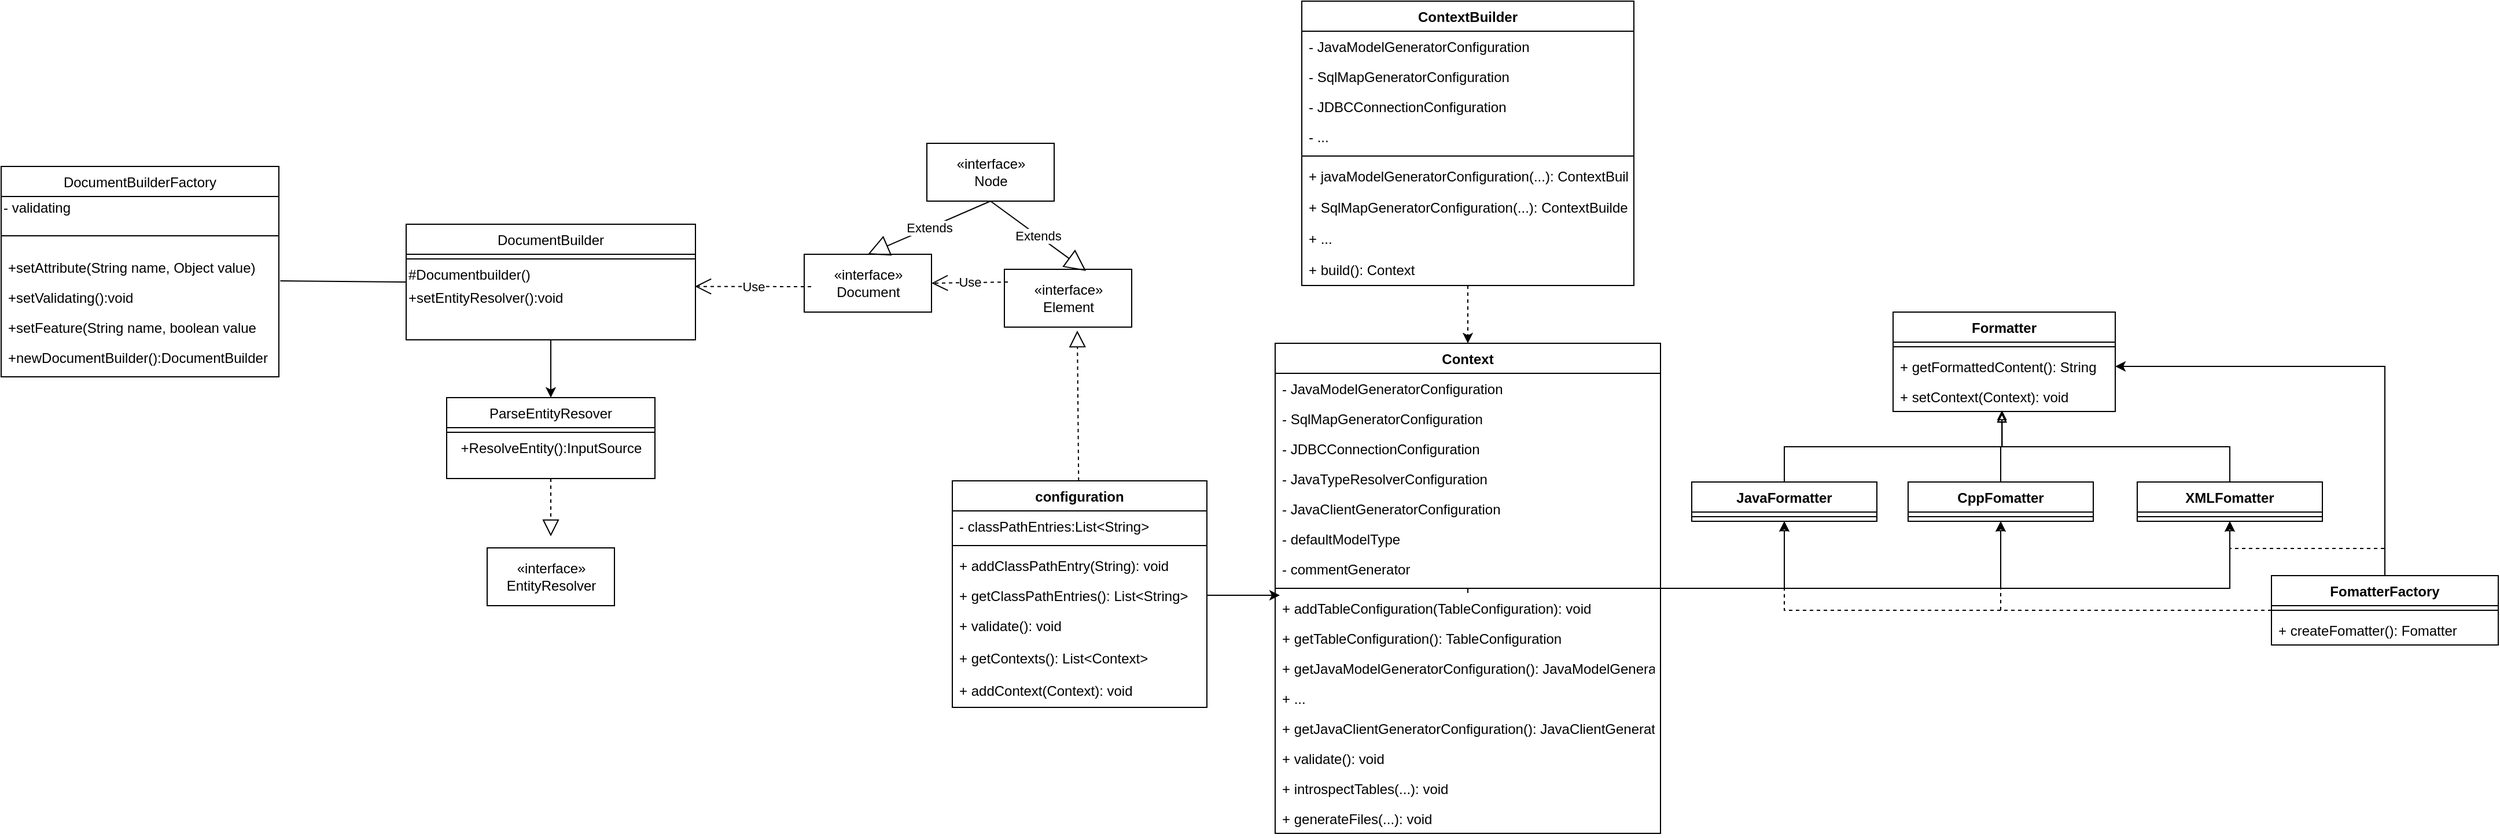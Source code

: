 <mxfile version="15.9.4" type="github" pages="2">
  <diagram id="C5RBs43oDa-KdzZeNtuy" name="Part I">
    <mxGraphModel dx="2062" dy="1065" grid="0" gridSize="10" guides="1" tooltips="1" connect="1" arrows="1" fold="1" page="1" pageScale="1" pageWidth="3300" pageHeight="2339" math="0" shadow="0">
      <root>
        <mxCell id="WIyWlLk6GJQsqaUBKTNV-0" />
        <mxCell id="WIyWlLk6GJQsqaUBKTNV-1" parent="WIyWlLk6GJQsqaUBKTNV-0" />
        <mxCell id="AgLBb9-8C5SGKHkqhwwZ-12" value="configuration" style="swimlane;fontStyle=1;align=center;verticalAlign=top;childLayout=stackLayout;horizontal=1;startSize=26;horizontalStack=0;resizeParent=1;resizeParentMax=0;resizeLast=0;collapsible=1;marginBottom=0;" parent="WIyWlLk6GJQsqaUBKTNV-1" vertex="1">
          <mxGeometry x="887" y="512" width="220" height="196" as="geometry" />
        </mxCell>
        <mxCell id="AgLBb9-8C5SGKHkqhwwZ-13" value="- classPathEntries:List&lt;String&gt;" style="text;strokeColor=none;fillColor=none;align=left;verticalAlign=top;spacingLeft=4;spacingRight=4;overflow=hidden;rotatable=0;points=[[0,0.5],[1,0.5]];portConstraint=eastwest;" parent="AgLBb9-8C5SGKHkqhwwZ-12" vertex="1">
          <mxGeometry y="26" width="220" height="26" as="geometry" />
        </mxCell>
        <mxCell id="AgLBb9-8C5SGKHkqhwwZ-14" value="" style="line;strokeWidth=1;fillColor=none;align=left;verticalAlign=middle;spacingTop=-1;spacingLeft=3;spacingRight=3;rotatable=0;labelPosition=right;points=[];portConstraint=eastwest;" parent="AgLBb9-8C5SGKHkqhwwZ-12" vertex="1">
          <mxGeometry y="52" width="220" height="8" as="geometry" />
        </mxCell>
        <mxCell id="AgLBb9-8C5SGKHkqhwwZ-15" value="+ addClassPathEntry(String): void" style="text;strokeColor=none;fillColor=none;align=left;verticalAlign=top;spacingLeft=4;spacingRight=4;overflow=hidden;rotatable=0;points=[[0,0.5],[1,0.5]];portConstraint=eastwest;" parent="AgLBb9-8C5SGKHkqhwwZ-12" vertex="1">
          <mxGeometry y="60" width="220" height="26" as="geometry" />
        </mxCell>
        <mxCell id="AgLBb9-8C5SGKHkqhwwZ-16" value="+ getClassPathEntries(): List&lt;String&gt;" style="text;strokeColor=none;fillColor=none;align=left;verticalAlign=top;spacingLeft=4;spacingRight=4;overflow=hidden;rotatable=0;points=[[0,0.5],[1,0.5]];portConstraint=eastwest;" parent="AgLBb9-8C5SGKHkqhwwZ-12" vertex="1">
          <mxGeometry y="86" width="220" height="26" as="geometry" />
        </mxCell>
        <mxCell id="AgLBb9-8C5SGKHkqhwwZ-17" value="+ validate(): void" style="text;strokeColor=none;fillColor=none;align=left;verticalAlign=top;spacingLeft=4;spacingRight=4;overflow=hidden;rotatable=0;points=[[0,0.5],[1,0.5]];portConstraint=eastwest;" parent="AgLBb9-8C5SGKHkqhwwZ-12" vertex="1">
          <mxGeometry y="112" width="220" height="28" as="geometry" />
        </mxCell>
        <mxCell id="AgLBb9-8C5SGKHkqhwwZ-19" value="+ getContexts(): List&lt;Context&gt;&#xa;" style="text;strokeColor=none;fillColor=none;align=left;verticalAlign=top;spacingLeft=4;spacingRight=4;overflow=hidden;rotatable=0;points=[[0,0.5],[1,0.5]];portConstraint=eastwest;" parent="AgLBb9-8C5SGKHkqhwwZ-12" vertex="1">
          <mxGeometry y="140" width="220" height="28" as="geometry" />
        </mxCell>
        <mxCell id="AgLBb9-8C5SGKHkqhwwZ-20" value="+ addContext(Context): void&#xa;" style="text;strokeColor=none;fillColor=none;align=left;verticalAlign=top;spacingLeft=4;spacingRight=4;overflow=hidden;rotatable=0;points=[[0,0.5],[1,0.5]];portConstraint=eastwest;" parent="AgLBb9-8C5SGKHkqhwwZ-12" vertex="1">
          <mxGeometry y="168" width="220" height="28" as="geometry" />
        </mxCell>
        <mxCell id="AgLBb9-8C5SGKHkqhwwZ-121" style="edgeStyle=orthogonalEdgeStyle;rounded=0;orthogonalLoop=1;jettySize=auto;html=1;entryX=0.5;entryY=1;entryDx=0;entryDy=0;endArrow=block;endFill=0;" parent="WIyWlLk6GJQsqaUBKTNV-1" source="AgLBb9-8C5SGKHkqhwwZ-26" target="AgLBb9-8C5SGKHkqhwwZ-99" edge="1">
          <mxGeometry relative="1" as="geometry">
            <Array as="points">
              <mxPoint x="1793" y="605" />
            </Array>
          </mxGeometry>
        </mxCell>
        <mxCell id="AgLBb9-8C5SGKHkqhwwZ-122" style="edgeStyle=orthogonalEdgeStyle;rounded=0;orthogonalLoop=1;jettySize=auto;html=1;entryX=0.5;entryY=1;entryDx=0;entryDy=0;endArrow=block;endFill=0;" parent="WIyWlLk6GJQsqaUBKTNV-1" source="AgLBb9-8C5SGKHkqhwwZ-26" target="AgLBb9-8C5SGKHkqhwwZ-95" edge="1">
          <mxGeometry relative="1" as="geometry" />
        </mxCell>
        <mxCell id="AgLBb9-8C5SGKHkqhwwZ-26" value="Context" style="swimlane;fontStyle=1;align=center;verticalAlign=top;childLayout=stackLayout;horizontal=1;startSize=26;horizontalStack=0;resizeParent=1;resizeParentMax=0;resizeLast=0;collapsible=1;marginBottom=0;" parent="WIyWlLk6GJQsqaUBKTNV-1" vertex="1">
          <mxGeometry x="1166" y="393" width="333" height="424" as="geometry" />
        </mxCell>
        <mxCell id="AgLBb9-8C5SGKHkqhwwZ-27" value="- JavaModelGeneratorConfiguration" style="text;strokeColor=none;fillColor=none;align=left;verticalAlign=top;spacingLeft=4;spacingRight=4;overflow=hidden;rotatable=0;points=[[0,0.5],[1,0.5]];portConstraint=eastwest;" parent="AgLBb9-8C5SGKHkqhwwZ-26" vertex="1">
          <mxGeometry y="26" width="333" height="26" as="geometry" />
        </mxCell>
        <mxCell id="AgLBb9-8C5SGKHkqhwwZ-52" value="- SqlMapGeneratorConfiguration" style="text;strokeColor=none;fillColor=none;align=left;verticalAlign=top;spacingLeft=4;spacingRight=4;overflow=hidden;rotatable=0;points=[[0,0.5],[1,0.5]];portConstraint=eastwest;" parent="AgLBb9-8C5SGKHkqhwwZ-26" vertex="1">
          <mxGeometry y="52" width="333" height="26" as="geometry" />
        </mxCell>
        <mxCell id="AgLBb9-8C5SGKHkqhwwZ-53" value="- JDBCConnectionConfiguration" style="text;strokeColor=none;fillColor=none;align=left;verticalAlign=top;spacingLeft=4;spacingRight=4;overflow=hidden;rotatable=0;points=[[0,0.5],[1,0.5]];portConstraint=eastwest;" parent="AgLBb9-8C5SGKHkqhwwZ-26" vertex="1">
          <mxGeometry y="78" width="333" height="26" as="geometry" />
        </mxCell>
        <mxCell id="AgLBb9-8C5SGKHkqhwwZ-54" value="- JavaTypeResolverConfiguration" style="text;strokeColor=none;fillColor=none;align=left;verticalAlign=top;spacingLeft=4;spacingRight=4;overflow=hidden;rotatable=0;points=[[0,0.5],[1,0.5]];portConstraint=eastwest;" parent="AgLBb9-8C5SGKHkqhwwZ-26" vertex="1">
          <mxGeometry y="104" width="333" height="26" as="geometry" />
        </mxCell>
        <mxCell id="AgLBb9-8C5SGKHkqhwwZ-55" value="- JavaClientGeneratorConfiguration" style="text;strokeColor=none;fillColor=none;align=left;verticalAlign=top;spacingLeft=4;spacingRight=4;overflow=hidden;rotatable=0;points=[[0,0.5],[1,0.5]];portConstraint=eastwest;" parent="AgLBb9-8C5SGKHkqhwwZ-26" vertex="1">
          <mxGeometry y="130" width="333" height="26" as="geometry" />
        </mxCell>
        <mxCell id="AgLBb9-8C5SGKHkqhwwZ-56" value="- defaultModelType" style="text;strokeColor=none;fillColor=none;align=left;verticalAlign=top;spacingLeft=4;spacingRight=4;overflow=hidden;rotatable=0;points=[[0,0.5],[1,0.5]];portConstraint=eastwest;" parent="AgLBb9-8C5SGKHkqhwwZ-26" vertex="1">
          <mxGeometry y="156" width="333" height="26" as="geometry" />
        </mxCell>
        <mxCell id="AgLBb9-8C5SGKHkqhwwZ-57" value="- commentGenerator" style="text;strokeColor=none;fillColor=none;align=left;verticalAlign=top;spacingLeft=4;spacingRight=4;overflow=hidden;rotatable=0;points=[[0,0.5],[1,0.5]];portConstraint=eastwest;" parent="AgLBb9-8C5SGKHkqhwwZ-26" vertex="1">
          <mxGeometry y="182" width="333" height="26" as="geometry" />
        </mxCell>
        <mxCell id="AgLBb9-8C5SGKHkqhwwZ-28" value="" style="line;strokeWidth=1;fillColor=none;align=left;verticalAlign=middle;spacingTop=-1;spacingLeft=3;spacingRight=3;rotatable=0;labelPosition=right;points=[];portConstraint=eastwest;" parent="AgLBb9-8C5SGKHkqhwwZ-26" vertex="1">
          <mxGeometry y="208" width="333" height="8" as="geometry" />
        </mxCell>
        <mxCell id="AgLBb9-8C5SGKHkqhwwZ-29" value="+ addTableConfiguration(TableConfiguration): void" style="text;strokeColor=none;fillColor=none;align=left;verticalAlign=top;spacingLeft=4;spacingRight=4;overflow=hidden;rotatable=0;points=[[0,0.5],[1,0.5]];portConstraint=eastwest;" parent="AgLBb9-8C5SGKHkqhwwZ-26" vertex="1">
          <mxGeometry y="216" width="333" height="26" as="geometry" />
        </mxCell>
        <mxCell id="AgLBb9-8C5SGKHkqhwwZ-75" value="+ getTableConfiguration(): TableConfiguration" style="text;strokeColor=none;fillColor=none;align=left;verticalAlign=top;spacingLeft=4;spacingRight=4;overflow=hidden;rotatable=0;points=[[0,0.5],[1,0.5]];portConstraint=eastwest;" parent="AgLBb9-8C5SGKHkqhwwZ-26" vertex="1">
          <mxGeometry y="242" width="333" height="26" as="geometry" />
        </mxCell>
        <mxCell id="AgLBb9-8C5SGKHkqhwwZ-72" value="+ getJavaModelGeneratorConfiguration(): JavaModelGeneratorConfiguration" style="text;strokeColor=none;fillColor=none;align=left;verticalAlign=top;spacingLeft=4;spacingRight=4;overflow=hidden;rotatable=0;points=[[0,0.5],[1,0.5]];portConstraint=eastwest;" parent="AgLBb9-8C5SGKHkqhwwZ-26" vertex="1">
          <mxGeometry y="268" width="333" height="26" as="geometry" />
        </mxCell>
        <mxCell id="AgLBb9-8C5SGKHkqhwwZ-73" value="+ ..." style="text;strokeColor=none;fillColor=none;align=left;verticalAlign=top;spacingLeft=4;spacingRight=4;overflow=hidden;rotatable=0;points=[[0,0.5],[1,0.5]];portConstraint=eastwest;" parent="AgLBb9-8C5SGKHkqhwwZ-26" vertex="1">
          <mxGeometry y="294" width="333" height="26" as="geometry" />
        </mxCell>
        <mxCell id="AgLBb9-8C5SGKHkqhwwZ-74" value="+ getJavaClientGeneratorConfiguration(): JavaClientGeneratorConfiguration" style="text;strokeColor=none;fillColor=none;align=left;verticalAlign=top;spacingLeft=4;spacingRight=4;overflow=hidden;rotatable=0;points=[[0,0.5],[1,0.5]];portConstraint=eastwest;" parent="AgLBb9-8C5SGKHkqhwwZ-26" vertex="1">
          <mxGeometry y="320" width="333" height="26" as="geometry" />
        </mxCell>
        <mxCell id="AgLBb9-8C5SGKHkqhwwZ-76" value="+ validate(): void" style="text;strokeColor=none;fillColor=none;align=left;verticalAlign=top;spacingLeft=4;spacingRight=4;overflow=hidden;rotatable=0;points=[[0,0.5],[1,0.5]];portConstraint=eastwest;" parent="AgLBb9-8C5SGKHkqhwwZ-26" vertex="1">
          <mxGeometry y="346" width="333" height="26" as="geometry" />
        </mxCell>
        <mxCell id="AgLBb9-8C5SGKHkqhwwZ-77" value="+ introspectTables(...): void" style="text;strokeColor=none;fillColor=none;align=left;verticalAlign=top;spacingLeft=4;spacingRight=4;overflow=hidden;rotatable=0;points=[[0,0.5],[1,0.5]];portConstraint=eastwest;" parent="AgLBb9-8C5SGKHkqhwwZ-26" vertex="1">
          <mxGeometry y="372" width="333" height="26" as="geometry" />
        </mxCell>
        <mxCell id="AgLBb9-8C5SGKHkqhwwZ-78" value="+ generateFiles(...): void" style="text;strokeColor=none;fillColor=none;align=left;verticalAlign=top;spacingLeft=4;spacingRight=4;overflow=hidden;rotatable=0;points=[[0,0.5],[1,0.5]];portConstraint=eastwest;" parent="AgLBb9-8C5SGKHkqhwwZ-26" vertex="1">
          <mxGeometry y="398" width="333" height="26" as="geometry" />
        </mxCell>
        <mxCell id="AgLBb9-8C5SGKHkqhwwZ-84" style="edgeStyle=orthogonalEdgeStyle;rounded=0;orthogonalLoop=1;jettySize=auto;html=1;entryX=0.5;entryY=0;entryDx=0;entryDy=0;dashed=1;" parent="WIyWlLk6GJQsqaUBKTNV-1" source="AgLBb9-8C5SGKHkqhwwZ-58" target="AgLBb9-8C5SGKHkqhwwZ-26" edge="1">
          <mxGeometry relative="1" as="geometry" />
        </mxCell>
        <mxCell id="AgLBb9-8C5SGKHkqhwwZ-58" value="ContextBuilder" style="swimlane;fontStyle=1;align=center;verticalAlign=top;childLayout=stackLayout;horizontal=1;startSize=26;horizontalStack=0;resizeParent=1;resizeParentMax=0;resizeLast=0;collapsible=1;marginBottom=0;" parent="WIyWlLk6GJQsqaUBKTNV-1" vertex="1">
          <mxGeometry x="1189" y="97" width="287" height="246" as="geometry" />
        </mxCell>
        <mxCell id="AgLBb9-8C5SGKHkqhwwZ-59" value="- JavaModelGeneratorConfiguration" style="text;strokeColor=none;fillColor=none;align=left;verticalAlign=top;spacingLeft=4;spacingRight=4;overflow=hidden;rotatable=0;points=[[0,0.5],[1,0.5]];portConstraint=eastwest;" parent="AgLBb9-8C5SGKHkqhwwZ-58" vertex="1">
          <mxGeometry y="26" width="287" height="26" as="geometry" />
        </mxCell>
        <mxCell id="AgLBb9-8C5SGKHkqhwwZ-60" value="- SqlMapGeneratorConfiguration" style="text;strokeColor=none;fillColor=none;align=left;verticalAlign=top;spacingLeft=4;spacingRight=4;overflow=hidden;rotatable=0;points=[[0,0.5],[1,0.5]];portConstraint=eastwest;" parent="AgLBb9-8C5SGKHkqhwwZ-58" vertex="1">
          <mxGeometry y="52" width="287" height="26" as="geometry" />
        </mxCell>
        <mxCell id="AgLBb9-8C5SGKHkqhwwZ-61" value="- JDBCConnectionConfiguration" style="text;strokeColor=none;fillColor=none;align=left;verticalAlign=top;spacingLeft=4;spacingRight=4;overflow=hidden;rotatable=0;points=[[0,0.5],[1,0.5]];portConstraint=eastwest;" parent="AgLBb9-8C5SGKHkqhwwZ-58" vertex="1">
          <mxGeometry y="78" width="287" height="26" as="geometry" />
        </mxCell>
        <mxCell id="AgLBb9-8C5SGKHkqhwwZ-68" value="- ..." style="text;strokeColor=none;fillColor=none;align=left;verticalAlign=top;spacingLeft=4;spacingRight=4;overflow=hidden;rotatable=0;points=[[0,0.5],[1,0.5]];portConstraint=eastwest;" parent="AgLBb9-8C5SGKHkqhwwZ-58" vertex="1">
          <mxGeometry y="104" width="287" height="26" as="geometry" />
        </mxCell>
        <mxCell id="AgLBb9-8C5SGKHkqhwwZ-66" value="" style="line;strokeWidth=1;fillColor=none;align=left;verticalAlign=middle;spacingTop=-1;spacingLeft=3;spacingRight=3;rotatable=0;labelPosition=right;points=[];portConstraint=eastwest;" parent="AgLBb9-8C5SGKHkqhwwZ-58" vertex="1">
          <mxGeometry y="130" width="287" height="8" as="geometry" />
        </mxCell>
        <mxCell id="AgLBb9-8C5SGKHkqhwwZ-67" value="+ javaModelGeneratorConfiguration(...): ContextBuilder" style="text;strokeColor=none;fillColor=none;align=left;verticalAlign=top;spacingLeft=4;spacingRight=4;overflow=hidden;rotatable=0;points=[[0,0.5],[1,0.5]];portConstraint=eastwest;" parent="AgLBb9-8C5SGKHkqhwwZ-58" vertex="1">
          <mxGeometry y="138" width="287" height="27" as="geometry" />
        </mxCell>
        <mxCell id="AgLBb9-8C5SGKHkqhwwZ-69" value="+ SqlMapGeneratorConfiguration(...): ContextBuilder" style="text;strokeColor=none;fillColor=none;align=left;verticalAlign=top;spacingLeft=4;spacingRight=4;overflow=hidden;rotatable=0;points=[[0,0.5],[1,0.5]];portConstraint=eastwest;" parent="AgLBb9-8C5SGKHkqhwwZ-58" vertex="1">
          <mxGeometry y="165" width="287" height="27" as="geometry" />
        </mxCell>
        <mxCell id="AgLBb9-8C5SGKHkqhwwZ-70" value="+ ..." style="text;strokeColor=none;fillColor=none;align=left;verticalAlign=top;spacingLeft=4;spacingRight=4;overflow=hidden;rotatable=0;points=[[0,0.5],[1,0.5]];portConstraint=eastwest;" parent="AgLBb9-8C5SGKHkqhwwZ-58" vertex="1">
          <mxGeometry y="192" width="287" height="27" as="geometry" />
        </mxCell>
        <mxCell id="AgLBb9-8C5SGKHkqhwwZ-71" value="+ build(): Context" style="text;strokeColor=none;fillColor=none;align=left;verticalAlign=top;spacingLeft=4;spacingRight=4;overflow=hidden;rotatable=0;points=[[0,0.5],[1,0.5]];portConstraint=eastwest;" parent="AgLBb9-8C5SGKHkqhwwZ-58" vertex="1">
          <mxGeometry y="219" width="287" height="27" as="geometry" />
        </mxCell>
        <mxCell id="AgLBb9-8C5SGKHkqhwwZ-82" style="edgeStyle=orthogonalEdgeStyle;rounded=0;orthogonalLoop=1;jettySize=auto;html=1;entryX=0.012;entryY=0.077;entryDx=0;entryDy=0;entryPerimeter=0;" parent="WIyWlLk6GJQsqaUBKTNV-1" source="AgLBb9-8C5SGKHkqhwwZ-16" target="AgLBb9-8C5SGKHkqhwwZ-29" edge="1">
          <mxGeometry relative="1" as="geometry" />
        </mxCell>
        <mxCell id="AgLBb9-8C5SGKHkqhwwZ-85" value="Formatter" style="swimlane;fontStyle=1;align=center;verticalAlign=top;childLayout=stackLayout;horizontal=1;startSize=26;horizontalStack=0;resizeParent=1;resizeParentMax=0;resizeLast=0;collapsible=1;marginBottom=0;" parent="WIyWlLk6GJQsqaUBKTNV-1" vertex="1">
          <mxGeometry x="1700" y="366" width="192" height="86" as="geometry" />
        </mxCell>
        <mxCell id="AgLBb9-8C5SGKHkqhwwZ-87" value="" style="line;strokeWidth=1;fillColor=none;align=left;verticalAlign=middle;spacingTop=-1;spacingLeft=3;spacingRight=3;rotatable=0;labelPosition=right;points=[];portConstraint=eastwest;" parent="AgLBb9-8C5SGKHkqhwwZ-85" vertex="1">
          <mxGeometry y="26" width="192" height="8" as="geometry" />
        </mxCell>
        <mxCell id="AgLBb9-8C5SGKHkqhwwZ-88" value="+ getFormattedContent(): String" style="text;strokeColor=none;fillColor=none;align=left;verticalAlign=top;spacingLeft=4;spacingRight=4;overflow=hidden;rotatable=0;points=[[0,0.5],[1,0.5]];portConstraint=eastwest;" parent="AgLBb9-8C5SGKHkqhwwZ-85" vertex="1">
          <mxGeometry y="34" width="192" height="26" as="geometry" />
        </mxCell>
        <mxCell id="AgLBb9-8C5SGKHkqhwwZ-89" value="+ setContext(Context): void" style="text;strokeColor=none;fillColor=none;align=left;verticalAlign=top;spacingLeft=4;spacingRight=4;overflow=hidden;rotatable=0;points=[[0,0.5],[1,0.5]];portConstraint=eastwest;" parent="AgLBb9-8C5SGKHkqhwwZ-85" vertex="1">
          <mxGeometry y="60" width="192" height="26" as="geometry" />
        </mxCell>
        <mxCell id="AgLBb9-8C5SGKHkqhwwZ-117" style="edgeStyle=orthogonalEdgeStyle;rounded=0;orthogonalLoop=1;jettySize=auto;html=1;entryX=0.49;entryY=0.962;entryDx=0;entryDy=0;entryPerimeter=0;endArrow=block;endFill=0;" parent="WIyWlLk6GJQsqaUBKTNV-1" source="AgLBb9-8C5SGKHkqhwwZ-91" target="AgLBb9-8C5SGKHkqhwwZ-89" edge="1">
          <mxGeometry relative="1" as="geometry" />
        </mxCell>
        <mxCell id="AgLBb9-8C5SGKHkqhwwZ-91" value="JavaFormatter" style="swimlane;fontStyle=1;align=center;verticalAlign=top;childLayout=stackLayout;horizontal=1;startSize=26;horizontalStack=0;resizeParent=1;resizeParentMax=0;resizeLast=0;collapsible=1;marginBottom=0;" parent="WIyWlLk6GJQsqaUBKTNV-1" vertex="1">
          <mxGeometry x="1526" y="513" width="160" height="34" as="geometry" />
        </mxCell>
        <mxCell id="AgLBb9-8C5SGKHkqhwwZ-93" value="" style="line;strokeWidth=1;fillColor=none;align=left;verticalAlign=middle;spacingTop=-1;spacingLeft=3;spacingRight=3;rotatable=0;labelPosition=right;points=[];portConstraint=eastwest;" parent="AgLBb9-8C5SGKHkqhwwZ-91" vertex="1">
          <mxGeometry y="26" width="160" height="8" as="geometry" />
        </mxCell>
        <mxCell id="AgLBb9-8C5SGKHkqhwwZ-119" style="edgeStyle=orthogonalEdgeStyle;rounded=0;orthogonalLoop=1;jettySize=auto;html=1;entryX=0.49;entryY=1.038;entryDx=0;entryDy=0;entryPerimeter=0;endArrow=block;endFill=0;" parent="WIyWlLk6GJQsqaUBKTNV-1" source="AgLBb9-8C5SGKHkqhwwZ-95" target="AgLBb9-8C5SGKHkqhwwZ-89" edge="1">
          <mxGeometry relative="1" as="geometry" />
        </mxCell>
        <mxCell id="AgLBb9-8C5SGKHkqhwwZ-95" value="XMLFomatter" style="swimlane;fontStyle=1;align=center;verticalAlign=top;childLayout=stackLayout;horizontal=1;startSize=26;horizontalStack=0;resizeParent=1;resizeParentMax=0;resizeLast=0;collapsible=1;marginBottom=0;" parent="WIyWlLk6GJQsqaUBKTNV-1" vertex="1">
          <mxGeometry x="1911" y="513" width="160" height="34" as="geometry" />
        </mxCell>
        <mxCell id="AgLBb9-8C5SGKHkqhwwZ-97" value="" style="line;strokeWidth=1;fillColor=none;align=left;verticalAlign=middle;spacingTop=-1;spacingLeft=3;spacingRight=3;rotatable=0;labelPosition=right;points=[];portConstraint=eastwest;" parent="AgLBb9-8C5SGKHkqhwwZ-95" vertex="1">
          <mxGeometry y="26" width="160" height="8" as="geometry" />
        </mxCell>
        <mxCell id="AgLBb9-8C5SGKHkqhwwZ-118" style="edgeStyle=orthogonalEdgeStyle;rounded=0;orthogonalLoop=1;jettySize=auto;html=1;entryX=0.49;entryY=1.038;entryDx=0;entryDy=0;entryPerimeter=0;endArrow=block;endFill=0;" parent="WIyWlLk6GJQsqaUBKTNV-1" source="AgLBb9-8C5SGKHkqhwwZ-99" target="AgLBb9-8C5SGKHkqhwwZ-89" edge="1">
          <mxGeometry relative="1" as="geometry" />
        </mxCell>
        <mxCell id="AgLBb9-8C5SGKHkqhwwZ-99" value="CppFomatter" style="swimlane;fontStyle=1;align=center;verticalAlign=top;childLayout=stackLayout;horizontal=1;startSize=26;horizontalStack=0;resizeParent=1;resizeParentMax=0;resizeLast=0;collapsible=1;marginBottom=0;" parent="WIyWlLk6GJQsqaUBKTNV-1" vertex="1">
          <mxGeometry x="1713" y="513" width="160" height="34" as="geometry" />
        </mxCell>
        <mxCell id="AgLBb9-8C5SGKHkqhwwZ-100" value="" style="line;strokeWidth=1;fillColor=none;align=left;verticalAlign=middle;spacingTop=-1;spacingLeft=3;spacingRight=3;rotatable=0;labelPosition=right;points=[];portConstraint=eastwest;" parent="AgLBb9-8C5SGKHkqhwwZ-99" vertex="1">
          <mxGeometry y="26" width="160" height="8" as="geometry" />
        </mxCell>
        <mxCell id="AgLBb9-8C5SGKHkqhwwZ-112" style="edgeStyle=orthogonalEdgeStyle;rounded=0;orthogonalLoop=1;jettySize=auto;html=1;entryX=1;entryY=0.5;entryDx=0;entryDy=0;" parent="WIyWlLk6GJQsqaUBKTNV-1" source="AgLBb9-8C5SGKHkqhwwZ-103" target="AgLBb9-8C5SGKHkqhwwZ-88" edge="1">
          <mxGeometry relative="1" as="geometry" />
        </mxCell>
        <mxCell id="AgLBb9-8C5SGKHkqhwwZ-113" style="edgeStyle=orthogonalEdgeStyle;rounded=0;orthogonalLoop=1;jettySize=auto;html=1;entryX=0.5;entryY=1;entryDx=0;entryDy=0;dashed=1;" parent="WIyWlLk6GJQsqaUBKTNV-1" source="AgLBb9-8C5SGKHkqhwwZ-103" target="AgLBb9-8C5SGKHkqhwwZ-95" edge="1">
          <mxGeometry relative="1" as="geometry" />
        </mxCell>
        <mxCell id="AgLBb9-8C5SGKHkqhwwZ-114" style="edgeStyle=orthogonalEdgeStyle;rounded=0;orthogonalLoop=1;jettySize=auto;html=1;entryX=0.5;entryY=1;entryDx=0;entryDy=0;dashed=1;" parent="WIyWlLk6GJQsqaUBKTNV-1" source="AgLBb9-8C5SGKHkqhwwZ-103" target="AgLBb9-8C5SGKHkqhwwZ-99" edge="1">
          <mxGeometry relative="1" as="geometry" />
        </mxCell>
        <mxCell id="AgLBb9-8C5SGKHkqhwwZ-115" style="edgeStyle=orthogonalEdgeStyle;rounded=0;orthogonalLoop=1;jettySize=auto;html=1;entryX=0.5;entryY=1;entryDx=0;entryDy=0;dashed=1;" parent="WIyWlLk6GJQsqaUBKTNV-1" source="AgLBb9-8C5SGKHkqhwwZ-103" target="AgLBb9-8C5SGKHkqhwwZ-91" edge="1">
          <mxGeometry relative="1" as="geometry" />
        </mxCell>
        <mxCell id="AgLBb9-8C5SGKHkqhwwZ-103" value="FomatterFactory" style="swimlane;fontStyle=1;align=center;verticalAlign=top;childLayout=stackLayout;horizontal=1;startSize=26;horizontalStack=0;resizeParent=1;resizeParentMax=0;resizeLast=0;collapsible=1;marginBottom=0;" parent="WIyWlLk6GJQsqaUBKTNV-1" vertex="1">
          <mxGeometry x="2027" y="594" width="196" height="60" as="geometry" />
        </mxCell>
        <mxCell id="AgLBb9-8C5SGKHkqhwwZ-105" value="" style="line;strokeWidth=1;fillColor=none;align=left;verticalAlign=middle;spacingTop=-1;spacingLeft=3;spacingRight=3;rotatable=0;labelPosition=right;points=[];portConstraint=eastwest;" parent="AgLBb9-8C5SGKHkqhwwZ-103" vertex="1">
          <mxGeometry y="26" width="196" height="8" as="geometry" />
        </mxCell>
        <mxCell id="AgLBb9-8C5SGKHkqhwwZ-106" value="+ createFomatter(): Fomatter" style="text;strokeColor=none;fillColor=none;align=left;verticalAlign=top;spacingLeft=4;spacingRight=4;overflow=hidden;rotatable=0;points=[[0,0.5],[1,0.5]];portConstraint=eastwest;" parent="AgLBb9-8C5SGKHkqhwwZ-103" vertex="1">
          <mxGeometry y="34" width="196" height="26" as="geometry" />
        </mxCell>
        <mxCell id="AgLBb9-8C5SGKHkqhwwZ-120" style="edgeStyle=orthogonalEdgeStyle;rounded=0;orthogonalLoop=1;jettySize=auto;html=1;entryX=0.5;entryY=1;entryDx=0;entryDy=0;endArrow=block;endFill=0;" parent="WIyWlLk6GJQsqaUBKTNV-1" source="AgLBb9-8C5SGKHkqhwwZ-29" target="AgLBb9-8C5SGKHkqhwwZ-91" edge="1">
          <mxGeometry relative="1" as="geometry">
            <Array as="points">
              <mxPoint x="1333" y="605" />
              <mxPoint x="1606" y="605" />
            </Array>
          </mxGeometry>
        </mxCell>
        <mxCell id="Vm4ZPROKMyrMkkgA65oD-0" value="DocumentBuilderFactory" style="swimlane;fontStyle=0;align=center;verticalAlign=top;childLayout=stackLayout;horizontal=1;startSize=26;horizontalStack=0;resizeParent=1;resizeLast=0;collapsible=1;marginBottom=0;rounded=0;shadow=0;strokeWidth=1;" parent="WIyWlLk6GJQsqaUBKTNV-1" vertex="1">
          <mxGeometry x="65" y="240" width="240" height="182" as="geometry">
            <mxRectangle x="230" y="140" width="160" height="26" as="alternateBounds" />
          </mxGeometry>
        </mxCell>
        <mxCell id="Vm4ZPROKMyrMkkgA65oD-1" value="- validating&lt;br&gt;" style="text;html=1;align=left;verticalAlign=middle;resizable=0;points=[];autosize=1;strokeColor=none;fillColor=none;" parent="Vm4ZPROKMyrMkkgA65oD-0" vertex="1">
          <mxGeometry y="26" width="240" height="20" as="geometry" />
        </mxCell>
        <mxCell id="Vm4ZPROKMyrMkkgA65oD-2" value="" style="line;html=1;strokeWidth=1;align=left;verticalAlign=middle;spacingTop=-1;spacingLeft=3;spacingRight=3;rotatable=0;labelPosition=right;points=[];portConstraint=eastwest;" parent="Vm4ZPROKMyrMkkgA65oD-0" vertex="1">
          <mxGeometry y="46" width="240" height="28" as="geometry" />
        </mxCell>
        <mxCell id="Vm4ZPROKMyrMkkgA65oD-3" value="+setAttribute(String name, Object value)" style="text;align=left;verticalAlign=top;spacingLeft=4;spacingRight=4;overflow=hidden;rotatable=0;points=[[0,0.5],[1,0.5]];portConstraint=eastwest;" parent="Vm4ZPROKMyrMkkgA65oD-0" vertex="1">
          <mxGeometry y="74" width="240" height="26" as="geometry" />
        </mxCell>
        <mxCell id="Vm4ZPROKMyrMkkgA65oD-4" value="+setValidating():void" style="text;align=left;verticalAlign=top;spacingLeft=4;spacingRight=4;overflow=hidden;rotatable=0;points=[[0,0.5],[1,0.5]];portConstraint=eastwest;" parent="Vm4ZPROKMyrMkkgA65oD-0" vertex="1">
          <mxGeometry y="100" width="240" height="26" as="geometry" />
        </mxCell>
        <mxCell id="Vm4ZPROKMyrMkkgA65oD-5" value="+setFeature(String name, boolean value" style="text;align=left;verticalAlign=top;spacingLeft=4;spacingRight=4;overflow=hidden;rotatable=0;points=[[0,0.5],[1,0.5]];portConstraint=eastwest;" parent="Vm4ZPROKMyrMkkgA65oD-0" vertex="1">
          <mxGeometry y="126" width="240" height="26" as="geometry" />
        </mxCell>
        <mxCell id="Vm4ZPROKMyrMkkgA65oD-6" value="+newDocumentBuilder():DocumentBuilder" style="text;align=left;verticalAlign=top;spacingLeft=4;spacingRight=4;overflow=hidden;rotatable=0;points=[[0,0.5],[1,0.5]];portConstraint=eastwest;" parent="Vm4ZPROKMyrMkkgA65oD-0" vertex="1">
          <mxGeometry y="152" width="240" height="26" as="geometry" />
        </mxCell>
        <mxCell id="Vm4ZPROKMyrMkkgA65oD-7" value="ParseEntityResover" style="swimlane;fontStyle=0;align=center;verticalAlign=top;childLayout=stackLayout;horizontal=1;startSize=26;horizontalStack=0;resizeParent=1;resizeLast=0;collapsible=1;marginBottom=0;rounded=0;shadow=0;strokeWidth=1;" parent="WIyWlLk6GJQsqaUBKTNV-1" vertex="1">
          <mxGeometry x="450" y="440" width="180" height="70" as="geometry">
            <mxRectangle x="340" y="380" width="170" height="26" as="alternateBounds" />
          </mxGeometry>
        </mxCell>
        <mxCell id="Vm4ZPROKMyrMkkgA65oD-8" value="" style="line;html=1;strokeWidth=1;align=left;verticalAlign=middle;spacingTop=-1;spacingLeft=3;spacingRight=3;rotatable=0;labelPosition=right;points=[];portConstraint=eastwest;" parent="Vm4ZPROKMyrMkkgA65oD-7" vertex="1">
          <mxGeometry y="26" width="180" height="8" as="geometry" />
        </mxCell>
        <mxCell id="Vm4ZPROKMyrMkkgA65oD-9" value="+ResolveEntity():InputSource" style="text;html=1;align=center;verticalAlign=middle;resizable=0;points=[];autosize=1;strokeColor=none;fillColor=none;fontColor=default;" parent="Vm4ZPROKMyrMkkgA65oD-7" vertex="1">
          <mxGeometry y="34" width="180" height="20" as="geometry" />
        </mxCell>
        <mxCell id="Vm4ZPROKMyrMkkgA65oD-10" style="edgeStyle=orthogonalEdgeStyle;rounded=0;orthogonalLoop=1;jettySize=auto;html=1;exitX=0.5;exitY=1;exitDx=0;exitDy=0;entryX=0.5;entryY=0;entryDx=0;entryDy=0;fontColor=default;" parent="WIyWlLk6GJQsqaUBKTNV-1" source="Vm4ZPROKMyrMkkgA65oD-11" target="Vm4ZPROKMyrMkkgA65oD-7" edge="1">
          <mxGeometry relative="1" as="geometry" />
        </mxCell>
        <mxCell id="Vm4ZPROKMyrMkkgA65oD-11" value="DocumentBuilder" style="swimlane;fontStyle=0;align=center;verticalAlign=top;childLayout=stackLayout;horizontal=1;startSize=26;horizontalStack=0;resizeParent=1;resizeLast=0;collapsible=1;marginBottom=0;rounded=0;shadow=0;strokeWidth=1;" parent="WIyWlLk6GJQsqaUBKTNV-1" vertex="1">
          <mxGeometry x="415" y="290" width="250" height="100" as="geometry">
            <mxRectangle x="450" y="190" width="160" height="26" as="alternateBounds" />
          </mxGeometry>
        </mxCell>
        <mxCell id="Vm4ZPROKMyrMkkgA65oD-12" value="" style="line;html=1;strokeWidth=1;align=left;verticalAlign=middle;spacingTop=-1;spacingLeft=3;spacingRight=3;rotatable=0;labelPosition=right;points=[];portConstraint=eastwest;" parent="Vm4ZPROKMyrMkkgA65oD-11" vertex="1">
          <mxGeometry y="26" width="250" height="8" as="geometry" />
        </mxCell>
        <mxCell id="Vm4ZPROKMyrMkkgA65oD-13" value="#Documentbuilder()" style="text;html=1;align=left;verticalAlign=middle;resizable=0;points=[];autosize=1;strokeColor=none;fillColor=none;" parent="Vm4ZPROKMyrMkkgA65oD-11" vertex="1">
          <mxGeometry y="34" width="250" height="20" as="geometry" />
        </mxCell>
        <mxCell id="Vm4ZPROKMyrMkkgA65oD-14" value="+setEntityResolver():void" style="text;html=1;align=left;verticalAlign=middle;resizable=0;points=[];autosize=1;strokeColor=none;fillColor=none;" parent="Vm4ZPROKMyrMkkgA65oD-11" vertex="1">
          <mxGeometry y="54" width="250" height="20" as="geometry" />
        </mxCell>
        <mxCell id="Vm4ZPROKMyrMkkgA65oD-15" value="" style="endArrow=none;html=1;rounded=0;entryX=0;entryY=0.5;entryDx=0;entryDy=0;exitX=1.005;exitY=0.962;exitDx=0;exitDy=0;exitPerimeter=0;" parent="WIyWlLk6GJQsqaUBKTNV-1" source="Vm4ZPROKMyrMkkgA65oD-3" target="Vm4ZPROKMyrMkkgA65oD-11" edge="1">
          <mxGeometry width="50" height="50" relative="1" as="geometry">
            <mxPoint x="305" y="370" as="sourcePoint" />
            <mxPoint x="355" y="320" as="targetPoint" />
          </mxGeometry>
        </mxCell>
        <mxCell id="Vm4ZPROKMyrMkkgA65oD-16" value="" style="endArrow=block;dashed=1;endFill=0;endSize=12;html=1;rounded=0;fontColor=default;entryX=0.5;entryY=0;entryDx=0;entryDy=0;exitX=0.5;exitY=1;exitDx=0;exitDy=0;" parent="WIyWlLk6GJQsqaUBKTNV-1" source="Vm4ZPROKMyrMkkgA65oD-7" edge="1">
          <mxGeometry width="160" relative="1" as="geometry">
            <mxPoint x="275" y="430" as="sourcePoint" />
            <mxPoint x="540" y="560" as="targetPoint" />
          </mxGeometry>
        </mxCell>
        <mxCell id="Vm4ZPROKMyrMkkgA65oD-17" value="«interface»&lt;br&gt;Document" style="html=1;fontColor=default;" parent="WIyWlLk6GJQsqaUBKTNV-1" vertex="1">
          <mxGeometry x="759" y="316" width="110" height="50" as="geometry" />
        </mxCell>
        <mxCell id="Vm4ZPROKMyrMkkgA65oD-18" value="«interface»&lt;br&gt;Element" style="html=1;fontColor=default;" parent="WIyWlLk6GJQsqaUBKTNV-1" vertex="1">
          <mxGeometry x="932" y="329" width="110" height="50" as="geometry" />
        </mxCell>
        <mxCell id="Vm4ZPROKMyrMkkgA65oD-26" value="Use" style="endArrow=open;endSize=12;dashed=1;html=1;rounded=0;fontColor=default;entryX=0.998;entryY=0.99;entryDx=0;entryDy=0;entryPerimeter=0;" parent="WIyWlLk6GJQsqaUBKTNV-1" target="Vm4ZPROKMyrMkkgA65oD-13" edge="1">
          <mxGeometry width="160" relative="1" as="geometry">
            <mxPoint x="765" y="344" as="sourcePoint" />
            <mxPoint x="825" y="340" as="targetPoint" />
          </mxGeometry>
        </mxCell>
        <mxCell id="Vm4ZPROKMyrMkkgA65oD-27" value="Use" style="endArrow=open;endSize=12;dashed=1;html=1;rounded=0;fontColor=default;entryX=1;entryY=0.5;entryDx=0;entryDy=0;" parent="WIyWlLk6GJQsqaUBKTNV-1" target="Vm4ZPROKMyrMkkgA65oD-17" edge="1">
          <mxGeometry width="160" relative="1" as="geometry">
            <mxPoint x="935" y="340" as="sourcePoint" />
            <mxPoint x="1095" y="340" as="targetPoint" />
          </mxGeometry>
        </mxCell>
        <mxCell id="Vm4ZPROKMyrMkkgA65oD-28" value="" style="endArrow=block;dashed=1;endFill=0;endSize=12;html=1;rounded=0;fontColor=default;" parent="WIyWlLk6GJQsqaUBKTNV-1" source="AgLBb9-8C5SGKHkqhwwZ-12" edge="1">
          <mxGeometry width="160" relative="1" as="geometry">
            <mxPoint x="995" y="500" as="sourcePoint" />
            <mxPoint x="995" y="382" as="targetPoint" />
          </mxGeometry>
        </mxCell>
        <mxCell id="Vm4ZPROKMyrMkkgA65oD-29" value="«interface»&lt;br&gt;EntityResolver" style="html=1;fontColor=default;" parent="WIyWlLk6GJQsqaUBKTNV-1" vertex="1">
          <mxGeometry x="485" y="570" width="110" height="50" as="geometry" />
        </mxCell>
        <mxCell id="Vm4ZPROKMyrMkkgA65oD-30" value="«interface»&lt;br&gt;Node" style="html=1;fontColor=default;" parent="WIyWlLk6GJQsqaUBKTNV-1" vertex="1">
          <mxGeometry x="865" y="220" width="110" height="50" as="geometry" />
        </mxCell>
        <mxCell id="Vm4ZPROKMyrMkkgA65oD-31" value="Extends" style="endArrow=block;endSize=16;endFill=0;html=1;rounded=0;fontColor=default;entryX=0.5;entryY=0;entryDx=0;entryDy=0;" parent="WIyWlLk6GJQsqaUBKTNV-1" target="Vm4ZPROKMyrMkkgA65oD-17" edge="1">
          <mxGeometry width="160" relative="1" as="geometry">
            <mxPoint x="920" y="270" as="sourcePoint" />
            <mxPoint x="920" y="430" as="targetPoint" />
          </mxGeometry>
        </mxCell>
        <mxCell id="Vm4ZPROKMyrMkkgA65oD-32" value="Extends" style="endArrow=block;endSize=16;endFill=0;html=1;rounded=0;fontColor=default;entryX=0.642;entryY=0.028;entryDx=0;entryDy=0;entryPerimeter=0;exitX=0.5;exitY=1;exitDx=0;exitDy=0;" parent="WIyWlLk6GJQsqaUBKTNV-1" source="Vm4ZPROKMyrMkkgA65oD-30" target="Vm4ZPROKMyrMkkgA65oD-18" edge="1">
          <mxGeometry width="160" relative="1" as="geometry">
            <mxPoint x="894.286" y="280" as="sourcePoint" />
            <mxPoint x="830" y="325" as="targetPoint" />
          </mxGeometry>
        </mxCell>
      </root>
    </mxGraphModel>
  </diagram>
  <diagram id="qyuC23sESngx_zwCIOx1" name="Part II">
    <mxGraphModel dx="2889" dy="1065" grid="1" gridSize="10" guides="1" tooltips="1" connect="1" arrows="1" fold="1" page="1" pageScale="1" pageWidth="827" pageHeight="1169" math="0" shadow="0">
      <root>
        <mxCell id="3diV1WWUB8zKD9Pb8B8W-0" />
        <mxCell id="3diV1WWUB8zKD9Pb8B8W-1" parent="3diV1WWUB8zKD9Pb8B8W-0" />
        <mxCell id="sfz-TEPVv9kO8E4Ixcuo-0" value="configuration" style="swimlane;fontStyle=1;align=center;verticalAlign=top;childLayout=stackLayout;horizontal=1;startSize=26;horizontalStack=0;resizeParent=1;resizeParentMax=0;resizeLast=0;collapsible=1;marginBottom=0;" parent="3diV1WWUB8zKD9Pb8B8W-1" vertex="1">
          <mxGeometry x="68" y="488" width="220" height="196" as="geometry" />
        </mxCell>
        <mxCell id="sfz-TEPVv9kO8E4Ixcuo-1" value="- classPathEntries:List&lt;String&gt;" style="text;strokeColor=none;fillColor=none;align=left;verticalAlign=top;spacingLeft=4;spacingRight=4;overflow=hidden;rotatable=0;points=[[0,0.5],[1,0.5]];portConstraint=eastwest;" parent="sfz-TEPVv9kO8E4Ixcuo-0" vertex="1">
          <mxGeometry y="26" width="220" height="26" as="geometry" />
        </mxCell>
        <mxCell id="sfz-TEPVv9kO8E4Ixcuo-2" value="" style="line;strokeWidth=1;fillColor=none;align=left;verticalAlign=middle;spacingTop=-1;spacingLeft=3;spacingRight=3;rotatable=0;labelPosition=right;points=[];portConstraint=eastwest;" parent="sfz-TEPVv9kO8E4Ixcuo-0" vertex="1">
          <mxGeometry y="52" width="220" height="8" as="geometry" />
        </mxCell>
        <mxCell id="sfz-TEPVv9kO8E4Ixcuo-3" value="+ addClassPathEntry(String): void" style="text;strokeColor=none;fillColor=none;align=left;verticalAlign=top;spacingLeft=4;spacingRight=4;overflow=hidden;rotatable=0;points=[[0,0.5],[1,0.5]];portConstraint=eastwest;" parent="sfz-TEPVv9kO8E4Ixcuo-0" vertex="1">
          <mxGeometry y="60" width="220" height="26" as="geometry" />
        </mxCell>
        <mxCell id="sfz-TEPVv9kO8E4Ixcuo-4" value="+ getClassPathEntries(): List&lt;String&gt;" style="text;strokeColor=none;fillColor=none;align=left;verticalAlign=top;spacingLeft=4;spacingRight=4;overflow=hidden;rotatable=0;points=[[0,0.5],[1,0.5]];portConstraint=eastwest;" parent="sfz-TEPVv9kO8E4Ixcuo-0" vertex="1">
          <mxGeometry y="86" width="220" height="26" as="geometry" />
        </mxCell>
        <mxCell id="sfz-TEPVv9kO8E4Ixcuo-5" value="+ validate(): void" style="text;strokeColor=none;fillColor=none;align=left;verticalAlign=top;spacingLeft=4;spacingRight=4;overflow=hidden;rotatable=0;points=[[0,0.5],[1,0.5]];portConstraint=eastwest;" parent="sfz-TEPVv9kO8E4Ixcuo-0" vertex="1">
          <mxGeometry y="112" width="220" height="28" as="geometry" />
        </mxCell>
        <mxCell id="sfz-TEPVv9kO8E4Ixcuo-6" value="+ getContexts(): List&lt;Context&gt;&#xa;" style="text;strokeColor=none;fillColor=none;align=left;verticalAlign=top;spacingLeft=4;spacingRight=4;overflow=hidden;rotatable=0;points=[[0,0.5],[1,0.5]];portConstraint=eastwest;" parent="sfz-TEPVv9kO8E4Ixcuo-0" vertex="1">
          <mxGeometry y="140" width="220" height="28" as="geometry" />
        </mxCell>
        <mxCell id="sfz-TEPVv9kO8E4Ixcuo-7" value="+ addContext(Context): void&#xa;" style="text;strokeColor=none;fillColor=none;align=left;verticalAlign=top;spacingLeft=4;spacingRight=4;overflow=hidden;rotatable=0;points=[[0,0.5],[1,0.5]];portConstraint=eastwest;" parent="sfz-TEPVv9kO8E4Ixcuo-0" vertex="1">
          <mxGeometry y="168" width="220" height="28" as="geometry" />
        </mxCell>
        <mxCell id="sfz-TEPVv9kO8E4Ixcuo-8" style="edgeStyle=orthogonalEdgeStyle;rounded=0;orthogonalLoop=1;jettySize=auto;html=1;entryX=0.5;entryY=1;entryDx=0;entryDy=0;endArrow=block;endFill=0;" parent="3diV1WWUB8zKD9Pb8B8W-1" source="sfz-TEPVv9kO8E4Ixcuo-10" target="sfz-TEPVv9kO8E4Ixcuo-50" edge="1">
          <mxGeometry relative="1" as="geometry">
            <Array as="points">
              <mxPoint x="982" y="581" />
            </Array>
          </mxGeometry>
        </mxCell>
        <mxCell id="sfz-TEPVv9kO8E4Ixcuo-9" style="edgeStyle=orthogonalEdgeStyle;rounded=0;orthogonalLoop=1;jettySize=auto;html=1;entryX=0.5;entryY=1;entryDx=0;entryDy=0;endArrow=block;endFill=0;" parent="3diV1WWUB8zKD9Pb8B8W-1" source="sfz-TEPVv9kO8E4Ixcuo-10" target="sfz-TEPVv9kO8E4Ixcuo-47" edge="1">
          <mxGeometry relative="1" as="geometry" />
        </mxCell>
        <mxCell id="sfz-TEPVv9kO8E4Ixcuo-10" value="Context" style="swimlane;fontStyle=1;align=center;verticalAlign=top;childLayout=stackLayout;horizontal=1;startSize=26;horizontalStack=0;resizeParent=1;resizeParentMax=0;resizeLast=0;collapsible=1;marginBottom=0;" parent="3diV1WWUB8zKD9Pb8B8W-1" vertex="1">
          <mxGeometry x="355" y="369" width="333" height="424" as="geometry" />
        </mxCell>
        <mxCell id="sfz-TEPVv9kO8E4Ixcuo-11" value="- JavaModelGeneratorConfiguration" style="text;strokeColor=none;fillColor=none;align=left;verticalAlign=top;spacingLeft=4;spacingRight=4;overflow=hidden;rotatable=0;points=[[0,0.5],[1,0.5]];portConstraint=eastwest;" parent="sfz-TEPVv9kO8E4Ixcuo-10" vertex="1">
          <mxGeometry y="26" width="333" height="26" as="geometry" />
        </mxCell>
        <mxCell id="sfz-TEPVv9kO8E4Ixcuo-12" value="- SqlMapGeneratorConfiguration" style="text;strokeColor=none;fillColor=none;align=left;verticalAlign=top;spacingLeft=4;spacingRight=4;overflow=hidden;rotatable=0;points=[[0,0.5],[1,0.5]];portConstraint=eastwest;" parent="sfz-TEPVv9kO8E4Ixcuo-10" vertex="1">
          <mxGeometry y="52" width="333" height="26" as="geometry" />
        </mxCell>
        <mxCell id="sfz-TEPVv9kO8E4Ixcuo-13" value="- JDBCConnectionConfiguration" style="text;strokeColor=none;fillColor=none;align=left;verticalAlign=top;spacingLeft=4;spacingRight=4;overflow=hidden;rotatable=0;points=[[0,0.5],[1,0.5]];portConstraint=eastwest;" parent="sfz-TEPVv9kO8E4Ixcuo-10" vertex="1">
          <mxGeometry y="78" width="333" height="26" as="geometry" />
        </mxCell>
        <mxCell id="sfz-TEPVv9kO8E4Ixcuo-14" value="- JavaTypeResolverConfiguration" style="text;strokeColor=none;fillColor=none;align=left;verticalAlign=top;spacingLeft=4;spacingRight=4;overflow=hidden;rotatable=0;points=[[0,0.5],[1,0.5]];portConstraint=eastwest;" parent="sfz-TEPVv9kO8E4Ixcuo-10" vertex="1">
          <mxGeometry y="104" width="333" height="26" as="geometry" />
        </mxCell>
        <mxCell id="sfz-TEPVv9kO8E4Ixcuo-15" value="- JavaClientGeneratorConfiguration" style="text;strokeColor=none;fillColor=none;align=left;verticalAlign=top;spacingLeft=4;spacingRight=4;overflow=hidden;rotatable=0;points=[[0,0.5],[1,0.5]];portConstraint=eastwest;" parent="sfz-TEPVv9kO8E4Ixcuo-10" vertex="1">
          <mxGeometry y="130" width="333" height="26" as="geometry" />
        </mxCell>
        <mxCell id="sfz-TEPVv9kO8E4Ixcuo-16" value="- defaultModelType" style="text;strokeColor=none;fillColor=none;align=left;verticalAlign=top;spacingLeft=4;spacingRight=4;overflow=hidden;rotatable=0;points=[[0,0.5],[1,0.5]];portConstraint=eastwest;" parent="sfz-TEPVv9kO8E4Ixcuo-10" vertex="1">
          <mxGeometry y="156" width="333" height="26" as="geometry" />
        </mxCell>
        <mxCell id="sfz-TEPVv9kO8E4Ixcuo-17" value="- commentGenerator" style="text;strokeColor=none;fillColor=none;align=left;verticalAlign=top;spacingLeft=4;spacingRight=4;overflow=hidden;rotatable=0;points=[[0,0.5],[1,0.5]];portConstraint=eastwest;" parent="sfz-TEPVv9kO8E4Ixcuo-10" vertex="1">
          <mxGeometry y="182" width="333" height="26" as="geometry" />
        </mxCell>
        <mxCell id="sfz-TEPVv9kO8E4Ixcuo-18" value="" style="line;strokeWidth=1;fillColor=none;align=left;verticalAlign=middle;spacingTop=-1;spacingLeft=3;spacingRight=3;rotatable=0;labelPosition=right;points=[];portConstraint=eastwest;" parent="sfz-TEPVv9kO8E4Ixcuo-10" vertex="1">
          <mxGeometry y="208" width="333" height="8" as="geometry" />
        </mxCell>
        <mxCell id="sfz-TEPVv9kO8E4Ixcuo-19" value="+ addTableConfiguration(TableConfiguration): void" style="text;strokeColor=none;fillColor=none;align=left;verticalAlign=top;spacingLeft=4;spacingRight=4;overflow=hidden;rotatable=0;points=[[0,0.5],[1,0.5]];portConstraint=eastwest;" parent="sfz-TEPVv9kO8E4Ixcuo-10" vertex="1">
          <mxGeometry y="216" width="333" height="26" as="geometry" />
        </mxCell>
        <mxCell id="sfz-TEPVv9kO8E4Ixcuo-20" value="+ getTableConfiguration(): TableConfiguration" style="text;strokeColor=none;fillColor=none;align=left;verticalAlign=top;spacingLeft=4;spacingRight=4;overflow=hidden;rotatable=0;points=[[0,0.5],[1,0.5]];portConstraint=eastwest;" parent="sfz-TEPVv9kO8E4Ixcuo-10" vertex="1">
          <mxGeometry y="242" width="333" height="26" as="geometry" />
        </mxCell>
        <mxCell id="sfz-TEPVv9kO8E4Ixcuo-21" value="+ getJavaModelGeneratorConfiguration(): JavaModelGeneratorConfiguration" style="text;strokeColor=none;fillColor=none;align=left;verticalAlign=top;spacingLeft=4;spacingRight=4;overflow=hidden;rotatable=0;points=[[0,0.5],[1,0.5]];portConstraint=eastwest;" parent="sfz-TEPVv9kO8E4Ixcuo-10" vertex="1">
          <mxGeometry y="268" width="333" height="26" as="geometry" />
        </mxCell>
        <mxCell id="sfz-TEPVv9kO8E4Ixcuo-22" value="+ ..." style="text;strokeColor=none;fillColor=none;align=left;verticalAlign=top;spacingLeft=4;spacingRight=4;overflow=hidden;rotatable=0;points=[[0,0.5],[1,0.5]];portConstraint=eastwest;" parent="sfz-TEPVv9kO8E4Ixcuo-10" vertex="1">
          <mxGeometry y="294" width="333" height="26" as="geometry" />
        </mxCell>
        <mxCell id="sfz-TEPVv9kO8E4Ixcuo-23" value="+ getJavaClientGeneratorConfiguration(): JavaClientGeneratorConfiguration" style="text;strokeColor=none;fillColor=none;align=left;verticalAlign=top;spacingLeft=4;spacingRight=4;overflow=hidden;rotatable=0;points=[[0,0.5],[1,0.5]];portConstraint=eastwest;" parent="sfz-TEPVv9kO8E4Ixcuo-10" vertex="1">
          <mxGeometry y="320" width="333" height="26" as="geometry" />
        </mxCell>
        <mxCell id="sfz-TEPVv9kO8E4Ixcuo-24" value="+ validate(): void" style="text;strokeColor=none;fillColor=none;align=left;verticalAlign=top;spacingLeft=4;spacingRight=4;overflow=hidden;rotatable=0;points=[[0,0.5],[1,0.5]];portConstraint=eastwest;" parent="sfz-TEPVv9kO8E4Ixcuo-10" vertex="1">
          <mxGeometry y="346" width="333" height="26" as="geometry" />
        </mxCell>
        <mxCell id="sfz-TEPVv9kO8E4Ixcuo-25" value="+ introspectTables(...): void" style="text;strokeColor=none;fillColor=none;align=left;verticalAlign=top;spacingLeft=4;spacingRight=4;overflow=hidden;rotatable=0;points=[[0,0.5],[1,0.5]];portConstraint=eastwest;" parent="sfz-TEPVv9kO8E4Ixcuo-10" vertex="1">
          <mxGeometry y="372" width="333" height="26" as="geometry" />
        </mxCell>
        <mxCell id="sfz-TEPVv9kO8E4Ixcuo-26" value="+ generateFiles(...): void" style="text;strokeColor=none;fillColor=none;align=left;verticalAlign=top;spacingLeft=4;spacingRight=4;overflow=hidden;rotatable=0;points=[[0,0.5],[1,0.5]];portConstraint=eastwest;" parent="sfz-TEPVv9kO8E4Ixcuo-10" vertex="1">
          <mxGeometry y="398" width="333" height="26" as="geometry" />
        </mxCell>
        <mxCell id="sfz-TEPVv9kO8E4Ixcuo-27" style="edgeStyle=orthogonalEdgeStyle;rounded=0;orthogonalLoop=1;jettySize=auto;html=1;entryX=0.5;entryY=0;entryDx=0;entryDy=0;dashed=1;" parent="3diV1WWUB8zKD9Pb8B8W-1" source="sfz-TEPVv9kO8E4Ixcuo-28" target="sfz-TEPVv9kO8E4Ixcuo-10" edge="1">
          <mxGeometry relative="1" as="geometry" />
        </mxCell>
        <mxCell id="sfz-TEPVv9kO8E4Ixcuo-28" value="ContextBuilder" style="swimlane;fontStyle=1;align=center;verticalAlign=top;childLayout=stackLayout;horizontal=1;startSize=26;horizontalStack=0;resizeParent=1;resizeParentMax=0;resizeLast=0;collapsible=1;marginBottom=0;" parent="3diV1WWUB8zKD9Pb8B8W-1" vertex="1">
          <mxGeometry x="378" y="73" width="287" height="246" as="geometry" />
        </mxCell>
        <mxCell id="sfz-TEPVv9kO8E4Ixcuo-29" value="- JavaModelGeneratorConfiguration" style="text;strokeColor=none;fillColor=none;align=left;verticalAlign=top;spacingLeft=4;spacingRight=4;overflow=hidden;rotatable=0;points=[[0,0.5],[1,0.5]];portConstraint=eastwest;" parent="sfz-TEPVv9kO8E4Ixcuo-28" vertex="1">
          <mxGeometry y="26" width="287" height="26" as="geometry" />
        </mxCell>
        <mxCell id="sfz-TEPVv9kO8E4Ixcuo-30" value="- SqlMapGeneratorConfiguration" style="text;strokeColor=none;fillColor=none;align=left;verticalAlign=top;spacingLeft=4;spacingRight=4;overflow=hidden;rotatable=0;points=[[0,0.5],[1,0.5]];portConstraint=eastwest;" parent="sfz-TEPVv9kO8E4Ixcuo-28" vertex="1">
          <mxGeometry y="52" width="287" height="26" as="geometry" />
        </mxCell>
        <mxCell id="sfz-TEPVv9kO8E4Ixcuo-31" value="- JDBCConnectionConfiguration" style="text;strokeColor=none;fillColor=none;align=left;verticalAlign=top;spacingLeft=4;spacingRight=4;overflow=hidden;rotatable=0;points=[[0,0.5],[1,0.5]];portConstraint=eastwest;" parent="sfz-TEPVv9kO8E4Ixcuo-28" vertex="1">
          <mxGeometry y="78" width="287" height="26" as="geometry" />
        </mxCell>
        <mxCell id="sfz-TEPVv9kO8E4Ixcuo-32" value="- ..." style="text;strokeColor=none;fillColor=none;align=left;verticalAlign=top;spacingLeft=4;spacingRight=4;overflow=hidden;rotatable=0;points=[[0,0.5],[1,0.5]];portConstraint=eastwest;" parent="sfz-TEPVv9kO8E4Ixcuo-28" vertex="1">
          <mxGeometry y="104" width="287" height="26" as="geometry" />
        </mxCell>
        <mxCell id="sfz-TEPVv9kO8E4Ixcuo-33" value="" style="line;strokeWidth=1;fillColor=none;align=left;verticalAlign=middle;spacingTop=-1;spacingLeft=3;spacingRight=3;rotatable=0;labelPosition=right;points=[];portConstraint=eastwest;" parent="sfz-TEPVv9kO8E4Ixcuo-28" vertex="1">
          <mxGeometry y="130" width="287" height="8" as="geometry" />
        </mxCell>
        <mxCell id="sfz-TEPVv9kO8E4Ixcuo-34" value="+ javaModelGeneratorConfiguration(...): ContextBuilder" style="text;strokeColor=none;fillColor=none;align=left;verticalAlign=top;spacingLeft=4;spacingRight=4;overflow=hidden;rotatable=0;points=[[0,0.5],[1,0.5]];portConstraint=eastwest;" parent="sfz-TEPVv9kO8E4Ixcuo-28" vertex="1">
          <mxGeometry y="138" width="287" height="27" as="geometry" />
        </mxCell>
        <mxCell id="sfz-TEPVv9kO8E4Ixcuo-35" value="+ SqlMapGeneratorConfiguration(...): ContextBuilder" style="text;strokeColor=none;fillColor=none;align=left;verticalAlign=top;spacingLeft=4;spacingRight=4;overflow=hidden;rotatable=0;points=[[0,0.5],[1,0.5]];portConstraint=eastwest;" parent="sfz-TEPVv9kO8E4Ixcuo-28" vertex="1">
          <mxGeometry y="165" width="287" height="27" as="geometry" />
        </mxCell>
        <mxCell id="sfz-TEPVv9kO8E4Ixcuo-36" value="+ ..." style="text;strokeColor=none;fillColor=none;align=left;verticalAlign=top;spacingLeft=4;spacingRight=4;overflow=hidden;rotatable=0;points=[[0,0.5],[1,0.5]];portConstraint=eastwest;" parent="sfz-TEPVv9kO8E4Ixcuo-28" vertex="1">
          <mxGeometry y="192" width="287" height="27" as="geometry" />
        </mxCell>
        <mxCell id="sfz-TEPVv9kO8E4Ixcuo-37" value="+ build(): Context" style="text;strokeColor=none;fillColor=none;align=left;verticalAlign=top;spacingLeft=4;spacingRight=4;overflow=hidden;rotatable=0;points=[[0,0.5],[1,0.5]];portConstraint=eastwest;" parent="sfz-TEPVv9kO8E4Ixcuo-28" vertex="1">
          <mxGeometry y="219" width="287" height="27" as="geometry" />
        </mxCell>
        <mxCell id="sfz-TEPVv9kO8E4Ixcuo-38" style="edgeStyle=orthogonalEdgeStyle;rounded=0;orthogonalLoop=1;jettySize=auto;html=1;entryX=0.012;entryY=0.077;entryDx=0;entryDy=0;entryPerimeter=0;" parent="3diV1WWUB8zKD9Pb8B8W-1" source="sfz-TEPVv9kO8E4Ixcuo-4" target="sfz-TEPVv9kO8E4Ixcuo-19" edge="1">
          <mxGeometry relative="1" as="geometry" />
        </mxCell>
        <mxCell id="sfz-TEPVv9kO8E4Ixcuo-39" value="Formatter" style="swimlane;fontStyle=1;align=center;verticalAlign=top;childLayout=stackLayout;horizontal=1;startSize=26;horizontalStack=0;resizeParent=1;resizeParentMax=0;resizeLast=0;collapsible=1;marginBottom=0;" parent="3diV1WWUB8zKD9Pb8B8W-1" vertex="1">
          <mxGeometry x="889" y="342" width="192" height="86" as="geometry" />
        </mxCell>
        <mxCell id="sfz-TEPVv9kO8E4Ixcuo-40" value="" style="line;strokeWidth=1;fillColor=none;align=left;verticalAlign=middle;spacingTop=-1;spacingLeft=3;spacingRight=3;rotatable=0;labelPosition=right;points=[];portConstraint=eastwest;" parent="sfz-TEPVv9kO8E4Ixcuo-39" vertex="1">
          <mxGeometry y="26" width="192" height="8" as="geometry" />
        </mxCell>
        <mxCell id="sfz-TEPVv9kO8E4Ixcuo-41" value="+ getFormattedContent(): String" style="text;strokeColor=none;fillColor=none;align=left;verticalAlign=top;spacingLeft=4;spacingRight=4;overflow=hidden;rotatable=0;points=[[0,0.5],[1,0.5]];portConstraint=eastwest;" parent="sfz-TEPVv9kO8E4Ixcuo-39" vertex="1">
          <mxGeometry y="34" width="192" height="26" as="geometry" />
        </mxCell>
        <mxCell id="sfz-TEPVv9kO8E4Ixcuo-42" value="+ setContext(Context): void" style="text;strokeColor=none;fillColor=none;align=left;verticalAlign=top;spacingLeft=4;spacingRight=4;overflow=hidden;rotatable=0;points=[[0,0.5],[1,0.5]];portConstraint=eastwest;" parent="sfz-TEPVv9kO8E4Ixcuo-39" vertex="1">
          <mxGeometry y="60" width="192" height="26" as="geometry" />
        </mxCell>
        <mxCell id="sfz-TEPVv9kO8E4Ixcuo-43" style="edgeStyle=orthogonalEdgeStyle;rounded=0;orthogonalLoop=1;jettySize=auto;html=1;entryX=0.49;entryY=0.962;entryDx=0;entryDy=0;entryPerimeter=0;endArrow=block;endFill=0;" parent="3diV1WWUB8zKD9Pb8B8W-1" source="sfz-TEPVv9kO8E4Ixcuo-44" target="sfz-TEPVv9kO8E4Ixcuo-42" edge="1">
          <mxGeometry relative="1" as="geometry" />
        </mxCell>
        <mxCell id="sfz-TEPVv9kO8E4Ixcuo-44" value="JavaFormatter" style="swimlane;fontStyle=1;align=center;verticalAlign=top;childLayout=stackLayout;horizontal=1;startSize=26;horizontalStack=0;resizeParent=1;resizeParentMax=0;resizeLast=0;collapsible=1;marginBottom=0;" parent="3diV1WWUB8zKD9Pb8B8W-1" vertex="1">
          <mxGeometry x="715" y="489" width="160" height="34" as="geometry" />
        </mxCell>
        <mxCell id="sfz-TEPVv9kO8E4Ixcuo-45" value="" style="line;strokeWidth=1;fillColor=none;align=left;verticalAlign=middle;spacingTop=-1;spacingLeft=3;spacingRight=3;rotatable=0;labelPosition=right;points=[];portConstraint=eastwest;" parent="sfz-TEPVv9kO8E4Ixcuo-44" vertex="1">
          <mxGeometry y="26" width="160" height="8" as="geometry" />
        </mxCell>
        <mxCell id="sfz-TEPVv9kO8E4Ixcuo-46" style="edgeStyle=orthogonalEdgeStyle;rounded=0;orthogonalLoop=1;jettySize=auto;html=1;entryX=0.49;entryY=1.038;entryDx=0;entryDy=0;entryPerimeter=0;endArrow=block;endFill=0;" parent="3diV1WWUB8zKD9Pb8B8W-1" source="sfz-TEPVv9kO8E4Ixcuo-47" target="sfz-TEPVv9kO8E4Ixcuo-42" edge="1">
          <mxGeometry relative="1" as="geometry" />
        </mxCell>
        <mxCell id="sfz-TEPVv9kO8E4Ixcuo-47" value="XMLFomatter" style="swimlane;fontStyle=1;align=center;verticalAlign=top;childLayout=stackLayout;horizontal=1;startSize=26;horizontalStack=0;resizeParent=1;resizeParentMax=0;resizeLast=0;collapsible=1;marginBottom=0;" parent="3diV1WWUB8zKD9Pb8B8W-1" vertex="1">
          <mxGeometry x="1100" y="489" width="160" height="34" as="geometry" />
        </mxCell>
        <mxCell id="sfz-TEPVv9kO8E4Ixcuo-48" value="" style="line;strokeWidth=1;fillColor=none;align=left;verticalAlign=middle;spacingTop=-1;spacingLeft=3;spacingRight=3;rotatable=0;labelPosition=right;points=[];portConstraint=eastwest;" parent="sfz-TEPVv9kO8E4Ixcuo-47" vertex="1">
          <mxGeometry y="26" width="160" height="8" as="geometry" />
        </mxCell>
        <mxCell id="sfz-TEPVv9kO8E4Ixcuo-49" style="edgeStyle=orthogonalEdgeStyle;rounded=0;orthogonalLoop=1;jettySize=auto;html=1;entryX=0.49;entryY=1.038;entryDx=0;entryDy=0;entryPerimeter=0;endArrow=block;endFill=0;" parent="3diV1WWUB8zKD9Pb8B8W-1" source="sfz-TEPVv9kO8E4Ixcuo-50" target="sfz-TEPVv9kO8E4Ixcuo-42" edge="1">
          <mxGeometry relative="1" as="geometry" />
        </mxCell>
        <mxCell id="sfz-TEPVv9kO8E4Ixcuo-50" value="CppFomatter" style="swimlane;fontStyle=1;align=center;verticalAlign=top;childLayout=stackLayout;horizontal=1;startSize=26;horizontalStack=0;resizeParent=1;resizeParentMax=0;resizeLast=0;collapsible=1;marginBottom=0;" parent="3diV1WWUB8zKD9Pb8B8W-1" vertex="1">
          <mxGeometry x="902" y="489" width="160" height="34" as="geometry" />
        </mxCell>
        <mxCell id="sfz-TEPVv9kO8E4Ixcuo-51" value="" style="line;strokeWidth=1;fillColor=none;align=left;verticalAlign=middle;spacingTop=-1;spacingLeft=3;spacingRight=3;rotatable=0;labelPosition=right;points=[];portConstraint=eastwest;" parent="sfz-TEPVv9kO8E4Ixcuo-50" vertex="1">
          <mxGeometry y="26" width="160" height="8" as="geometry" />
        </mxCell>
        <mxCell id="sfz-TEPVv9kO8E4Ixcuo-52" style="edgeStyle=orthogonalEdgeStyle;rounded=0;orthogonalLoop=1;jettySize=auto;html=1;entryX=1;entryY=0.5;entryDx=0;entryDy=0;" parent="3diV1WWUB8zKD9Pb8B8W-1" source="sfz-TEPVv9kO8E4Ixcuo-56" target="sfz-TEPVv9kO8E4Ixcuo-41" edge="1">
          <mxGeometry relative="1" as="geometry" />
        </mxCell>
        <mxCell id="sfz-TEPVv9kO8E4Ixcuo-53" style="edgeStyle=orthogonalEdgeStyle;rounded=0;orthogonalLoop=1;jettySize=auto;html=1;entryX=0.5;entryY=1;entryDx=0;entryDy=0;dashed=1;" parent="3diV1WWUB8zKD9Pb8B8W-1" source="sfz-TEPVv9kO8E4Ixcuo-56" target="sfz-TEPVv9kO8E4Ixcuo-47" edge="1">
          <mxGeometry relative="1" as="geometry" />
        </mxCell>
        <mxCell id="sfz-TEPVv9kO8E4Ixcuo-54" style="edgeStyle=orthogonalEdgeStyle;rounded=0;orthogonalLoop=1;jettySize=auto;html=1;entryX=0.5;entryY=1;entryDx=0;entryDy=0;dashed=1;" parent="3diV1WWUB8zKD9Pb8B8W-1" source="sfz-TEPVv9kO8E4Ixcuo-56" target="sfz-TEPVv9kO8E4Ixcuo-50" edge="1">
          <mxGeometry relative="1" as="geometry" />
        </mxCell>
        <mxCell id="sfz-TEPVv9kO8E4Ixcuo-55" style="edgeStyle=orthogonalEdgeStyle;rounded=0;orthogonalLoop=1;jettySize=auto;html=1;entryX=0.5;entryY=1;entryDx=0;entryDy=0;dashed=1;" parent="3diV1WWUB8zKD9Pb8B8W-1" source="sfz-TEPVv9kO8E4Ixcuo-56" target="sfz-TEPVv9kO8E4Ixcuo-44" edge="1">
          <mxGeometry relative="1" as="geometry" />
        </mxCell>
        <mxCell id="sfz-TEPVv9kO8E4Ixcuo-56" value="FomatterFactory" style="swimlane;fontStyle=1;align=center;verticalAlign=top;childLayout=stackLayout;horizontal=1;startSize=26;horizontalStack=0;resizeParent=1;resizeParentMax=0;resizeLast=0;collapsible=1;marginBottom=0;" parent="3diV1WWUB8zKD9Pb8B8W-1" vertex="1">
          <mxGeometry x="1216" y="570" width="196" height="60" as="geometry" />
        </mxCell>
        <mxCell id="sfz-TEPVv9kO8E4Ixcuo-57" value="" style="line;strokeWidth=1;fillColor=none;align=left;verticalAlign=middle;spacingTop=-1;spacingLeft=3;spacingRight=3;rotatable=0;labelPosition=right;points=[];portConstraint=eastwest;" parent="sfz-TEPVv9kO8E4Ixcuo-56" vertex="1">
          <mxGeometry y="26" width="196" height="8" as="geometry" />
        </mxCell>
        <mxCell id="sfz-TEPVv9kO8E4Ixcuo-58" value="+ createFomatter(): Fomatter" style="text;strokeColor=none;fillColor=none;align=left;verticalAlign=top;spacingLeft=4;spacingRight=4;overflow=hidden;rotatable=0;points=[[0,0.5],[1,0.5]];portConstraint=eastwest;" parent="sfz-TEPVv9kO8E4Ixcuo-56" vertex="1">
          <mxGeometry y="34" width="196" height="26" as="geometry" />
        </mxCell>
        <mxCell id="sfz-TEPVv9kO8E4Ixcuo-59" style="edgeStyle=orthogonalEdgeStyle;rounded=0;orthogonalLoop=1;jettySize=auto;html=1;entryX=0.5;entryY=1;entryDx=0;entryDy=0;endArrow=block;endFill=0;" parent="3diV1WWUB8zKD9Pb8B8W-1" source="sfz-TEPVv9kO8E4Ixcuo-19" target="sfz-TEPVv9kO8E4Ixcuo-44" edge="1">
          <mxGeometry relative="1" as="geometry">
            <Array as="points">
              <mxPoint x="522" y="581" />
              <mxPoint x="795" y="581" />
            </Array>
          </mxGeometry>
        </mxCell>
        <mxCell id="sfz-TEPVv9kO8E4Ixcuo-60" value="IntrospectedTable" style="swimlane;fontStyle=1;align=center;verticalAlign=top;childLayout=stackLayout;horizontal=1;startSize=26;horizontalStack=0;resizeParent=1;resizeParentMax=0;resizeLast=0;collapsible=1;marginBottom=0;" parent="3diV1WWUB8zKD9Pb8B8W-1" vertex="1">
          <mxGeometry x="90" y="1330" width="480" height="450" as="geometry" />
        </mxCell>
        <mxCell id="sfz-TEPVv9kO8E4Ixcuo-61" value="# attributesMap: Map&lt;String, Object&gt;" style="text;strokeColor=none;fillColor=none;align=left;verticalAlign=top;spacingLeft=4;spacingRight=4;overflow=hidden;rotatable=0;points=[[0,0.5],[1,0.5]];portConstraint=eastwest;" parent="sfz-TEPVv9kO8E4Ixcuo-60" vertex="1">
          <mxGeometry y="26" width="480" height="26" as="geometry" />
        </mxCell>
        <mxCell id="sfz-TEPVv9kO8E4Ixcuo-68" value="# baseColumns: list&lt;IntrospectedColumn&gt;" style="text;strokeColor=none;fillColor=none;align=left;verticalAlign=top;spacingLeft=4;spacingRight=4;overflow=hidden;rotatable=0;points=[[0,0.5],[1,0.5]];portConstraint=eastwest;" parent="sfz-TEPVv9kO8E4Ixcuo-60" vertex="1">
          <mxGeometry y="52" width="480" height="26" as="geometry" />
        </mxCell>
        <mxCell id="sfz-TEPVv9kO8E4Ixcuo-69" value="# blobColumns: list&lt;IntrospectedColumn&gt;" style="text;strokeColor=none;fillColor=none;align=left;verticalAlign=top;spacingLeft=4;spacingRight=4;overflow=hidden;rotatable=0;points=[[0,0.5],[1,0.5]];portConstraint=eastwest;" parent="sfz-TEPVv9kO8E4Ixcuo-60" vertex="1">
          <mxGeometry y="78" width="480" height="26" as="geometry" />
        </mxCell>
        <mxCell id="sfz-TEPVv9kO8E4Ixcuo-70" value="# fullyQualifiedTable: FullyQualifiedTable" style="text;strokeColor=none;fillColor=none;align=left;verticalAlign=top;spacingLeft=4;spacingRight=4;overflow=hidden;rotatable=0;points=[[0,0.5],[1,0.5]];portConstraint=eastwest;" parent="sfz-TEPVv9kO8E4Ixcuo-60" vertex="1">
          <mxGeometry y="104" width="480" height="26" as="geometry" />
        </mxCell>
        <mxCell id="sfz-TEPVv9kO8E4Ixcuo-71" value="# internalAttributes: Map&lt;InternalAttribute, String&gt;" style="text;strokeColor=none;fillColor=none;align=left;verticalAlign=top;spacingLeft=4;spacingRight=4;overflow=hidden;rotatable=0;points=[[0,0.5],[1,0.5]];portConstraint=eastwest;" parent="sfz-TEPVv9kO8E4Ixcuo-60" vertex="1">
          <mxGeometry y="130" width="480" height="26" as="geometry" />
        </mxCell>
        <mxCell id="sfz-TEPVv9kO8E4Ixcuo-72" value="# primaryKeyColumns: List&lt;IntrospectedColumn&gt;" style="text;strokeColor=none;fillColor=none;align=left;verticalAlign=top;spacingLeft=4;spacingRight=4;overflow=hidden;rotatable=0;points=[[0,0.5],[1,0.5]];portConstraint=eastwest;" parent="sfz-TEPVv9kO8E4Ixcuo-60" vertex="1">
          <mxGeometry y="156" width="480" height="26" as="geometry" />
        </mxCell>
        <mxCell id="sfz-TEPVv9kO8E4Ixcuo-73" value="# dbLoader: DBLoader" style="text;strokeColor=none;fillColor=none;align=left;verticalAlign=top;spacingLeft=4;spacingRight=4;overflow=hidden;rotatable=0;points=[[0,0.5],[1,0.5]];portConstraint=eastwest;" parent="sfz-TEPVv9kO8E4Ixcuo-60" vertex="1">
          <mxGeometry y="182" width="480" height="26" as="geometry" />
        </mxCell>
        <mxCell id="sfz-TEPVv9kO8E4Ixcuo-62" value="" style="line;strokeWidth=1;fillColor=none;align=left;verticalAlign=middle;spacingTop=-1;spacingLeft=3;spacingRight=3;rotatable=0;labelPosition=right;points=[];portConstraint=eastwest;" parent="sfz-TEPVv9kO8E4Ixcuo-60" vertex="1">
          <mxGeometry y="208" width="480" height="8" as="geometry" />
        </mxCell>
        <mxCell id="sfz-TEPVv9kO8E4Ixcuo-63" value="+ calculateGenerators(List&lt;String&gt; warnings, ProgressCallback progressCallback): void" style="text;strokeColor=none;fillColor=none;align=left;verticalAlign=top;spacingLeft=4;spacingRight=4;overflow=hidden;rotatable=0;points=[[0,0.5],[1,0.5]];portConstraint=eastwest;" parent="sfz-TEPVv9kO8E4Ixcuo-60" vertex="1">
          <mxGeometry y="216" width="480" height="26" as="geometry" />
        </mxCell>
        <mxCell id="sfz-TEPVv9kO8E4Ixcuo-74" value="+ hasAnyColumns(): boolean" style="text;strokeColor=none;fillColor=none;align=left;verticalAlign=top;spacingLeft=4;spacingRight=4;overflow=hidden;rotatable=0;points=[[0,0.5],[1,0.5]];portConstraint=eastwest;" parent="sfz-TEPVv9kO8E4Ixcuo-60" vertex="1">
          <mxGeometry y="242" width="480" height="26" as="geometry" />
        </mxCell>
        <mxCell id="sfz-TEPVv9kO8E4Ixcuo-75" value="+ hasBLOBColumns(): boolean" style="text;strokeColor=none;fillColor=none;align=left;verticalAlign=top;spacingLeft=4;spacingRight=4;overflow=hidden;rotatable=0;points=[[0,0.5],[1,0.5]];portConstraint=eastwest;" parent="sfz-TEPVv9kO8E4Ixcuo-60" vertex="1">
          <mxGeometry y="268" width="480" height="26" as="geometry" />
        </mxCell>
        <mxCell id="sfz-TEPVv9kO8E4Ixcuo-76" value="+ hasBaseColumns(): boolean" style="text;strokeColor=none;fillColor=none;align=left;verticalAlign=top;spacingLeft=4;spacingRight=4;overflow=hidden;rotatable=0;points=[[0,0.5],[1,0.5]];portConstraint=eastwest;" parent="sfz-TEPVv9kO8E4Ixcuo-60" vertex="1">
          <mxGeometry y="294" width="480" height="26" as="geometry" />
        </mxCell>
        <mxCell id="sfz-TEPVv9kO8E4Ixcuo-77" value="+ hasJDBCDateColumns(): boolean" style="text;strokeColor=none;fillColor=none;align=left;verticalAlign=top;spacingLeft=4;spacingRight=4;overflow=hidden;rotatable=0;points=[[0,0.5],[1,0.5]];portConstraint=eastwest;" parent="sfz-TEPVv9kO8E4Ixcuo-60" vertex="1">
          <mxGeometry y="320" width="480" height="26" as="geometry" />
        </mxCell>
        <mxCell id="sfz-TEPVv9kO8E4Ixcuo-79" value="+ hasJDBCTimeColumns(): boolean" style="text;strokeColor=none;fillColor=none;align=left;verticalAlign=top;spacingLeft=4;spacingRight=4;overflow=hidden;rotatable=0;points=[[0,0.5],[1,0.5]];portConstraint=eastwest;" parent="sfz-TEPVv9kO8E4Ixcuo-60" vertex="1">
          <mxGeometry y="346" width="480" height="26" as="geometry" />
        </mxCell>
        <mxCell id="sfz-TEPVv9kO8E4Ixcuo-80" value="+ hasPrimaryKeyColumns(): boolean" style="text;strokeColor=none;fillColor=none;align=left;verticalAlign=top;spacingLeft=4;spacingRight=4;overflow=hidden;rotatable=0;points=[[0,0.5],[1,0.5]];portConstraint=eastwest;" parent="sfz-TEPVv9kO8E4Ixcuo-60" vertex="1">
          <mxGeometry y="372" width="480" height="26" as="geometry" />
        </mxCell>
        <mxCell id="sfz-TEPVv9kO8E4Ixcuo-78" value="+ initialize(): void" style="text;strokeColor=none;fillColor=none;align=left;verticalAlign=top;spacingLeft=4;spacingRight=4;overflow=hidden;rotatable=0;points=[[0,0.5],[1,0.5]];portConstraint=eastwest;" parent="sfz-TEPVv9kO8E4Ixcuo-60" vertex="1">
          <mxGeometry y="398" width="480" height="26" as="geometry" />
        </mxCell>
        <mxCell id="sfz-TEPVv9kO8E4Ixcuo-81" value="+ requiresXMLGenerator(): boolean" style="text;strokeColor=none;fillColor=none;align=left;verticalAlign=top;spacingLeft=4;spacingRight=4;overflow=hidden;rotatable=0;points=[[0,0.5],[1,0.5]];portConstraint=eastwest;" parent="sfz-TEPVv9kO8E4Ixcuo-60" vertex="1">
          <mxGeometry y="424" width="480" height="26" as="geometry" />
        </mxCell>
        <mxCell id="sfz-TEPVv9kO8E4Ixcuo-82" value="IntrospectedTableFactory" style="swimlane;fontStyle=1;align=center;verticalAlign=top;childLayout=stackLayout;horizontal=1;startSize=26;horizontalStack=0;resizeParent=1;resizeParentMax=0;resizeLast=0;collapsible=1;marginBottom=0;" parent="3diV1WWUB8zKD9Pb8B8W-1" vertex="1">
          <mxGeometry x="-230" y="1520" width="260" height="86" as="geometry" />
        </mxCell>
        <mxCell id="sfz-TEPVv9kO8E4Ixcuo-86" value="- tableConfiguration:TableConfiguration" style="text;strokeColor=none;fillColor=none;align=left;verticalAlign=top;spacingLeft=4;spacingRight=4;overflow=hidden;rotatable=0;points=[[0,0.5],[1,0.5]];portConstraint=eastwest;" parent="sfz-TEPVv9kO8E4Ixcuo-82" vertex="1">
          <mxGeometry y="26" width="260" height="26" as="geometry" />
        </mxCell>
        <mxCell id="sfz-TEPVv9kO8E4Ixcuo-83" value="" style="line;strokeWidth=1;fillColor=none;align=left;verticalAlign=middle;spacingTop=-1;spacingLeft=3;spacingRight=3;rotatable=0;labelPosition=right;points=[];portConstraint=eastwest;" parent="sfz-TEPVv9kO8E4Ixcuo-82" vertex="1">
          <mxGeometry y="52" width="260" height="8" as="geometry" />
        </mxCell>
        <mxCell id="sfz-TEPVv9kO8E4Ixcuo-84" value="+ createIntrospectedTable(): IntrospectedTable" style="text;strokeColor=none;fillColor=none;align=left;verticalAlign=top;spacingLeft=4;spacingRight=4;overflow=hidden;rotatable=0;points=[[0,0.5],[1,0.5]];portConstraint=eastwest;" parent="sfz-TEPVv9kO8E4Ixcuo-82" vertex="1">
          <mxGeometry y="60" width="260" height="26" as="geometry" />
        </mxCell>
        <mxCell id="sfz-TEPVv9kO8E4Ixcuo-85" value="" style="endArrow=classic;html=1;rounded=0;entryX=0;entryY=0.5;entryDx=0;entryDy=0;exitX=1;exitY=0.5;exitDx=0;exitDy=0;" parent="3diV1WWUB8zKD9Pb8B8W-1" source="sfz-TEPVv9kO8E4Ixcuo-86" target="sfz-TEPVv9kO8E4Ixcuo-63" edge="1">
          <mxGeometry width="50" height="50" relative="1" as="geometry">
            <mxPoint x="193" y="990" as="sourcePoint" />
            <mxPoint x="243" y="940" as="targetPoint" />
          </mxGeometry>
        </mxCell>
        <mxCell id="la-LvkX2fpVLX88ZfFV9-0" value="TableConfiguration" style="swimlane;fontStyle=1;align=center;verticalAlign=top;childLayout=stackLayout;horizontal=1;startSize=26;horizontalStack=0;resizeParent=1;resizeParentMax=0;resizeLast=0;collapsible=1;marginBottom=0;" parent="3diV1WWUB8zKD9Pb8B8W-1" vertex="1">
          <mxGeometry x="-580" y="860" width="250" height="840" as="geometry">
            <mxRectangle x="-580" y="830" width="140" height="26" as="alternateBounds" />
          </mxGeometry>
        </mxCell>
        <mxCell id="la-LvkX2fpVLX88ZfFV9-1" value="- alias" style="text;strokeColor=none;fillColor=none;align=left;verticalAlign=top;spacingLeft=4;spacingRight=4;overflow=hidden;rotatable=0;points=[[0,0.5],[1,0.5]];portConstraint=eastwest;" parent="la-LvkX2fpVLX88ZfFV9-0" vertex="1">
          <mxGeometry y="26" width="250" height="26" as="geometry" />
        </mxCell>
        <mxCell id="la-LvkX2fpVLX88ZfFV9-2" value="- catalog" style="text;strokeColor=none;fillColor=none;align=left;verticalAlign=top;spacingLeft=4;spacingRight=4;overflow=hidden;rotatable=0;points=[[0,0.5],[1,0.5]];portConstraint=eastwest;" parent="la-LvkX2fpVLX88ZfFV9-0" vertex="1">
          <mxGeometry y="52" width="250" height="26" as="geometry" />
        </mxCell>
        <mxCell id="la-LvkX2fpVLX88ZfFV9-3" value="- columnOverrides" style="text;strokeColor=none;fillColor=none;align=left;verticalAlign=top;spacingLeft=4;spacingRight=4;overflow=hidden;rotatable=0;points=[[0,0.5],[1,0.5]];portConstraint=eastwest;" parent="la-LvkX2fpVLX88ZfFV9-0" vertex="1">
          <mxGeometry y="78" width="250" height="26" as="geometry" />
        </mxCell>
        <object label="- columnRenamingRule" id="la-LvkX2fpVLX88ZfFV9-4">
          <mxCell style="text;strokeColor=none;fillColor=none;align=left;verticalAlign=top;spacingLeft=4;spacingRight=4;overflow=hidden;rotatable=0;points=[[0,0.5],[1,0.5]];portConstraint=eastwest;" parent="la-LvkX2fpVLX88ZfFV9-0" vertex="1">
            <mxGeometry y="104" width="250" height="26" as="geometry" />
          </mxCell>
        </object>
        <mxCell id="la-LvkX2fpVLX88ZfFV9-5" value="- configuredModelType" style="text;strokeColor=none;fillColor=none;align=left;verticalAlign=top;spacingLeft=4;spacingRight=4;overflow=hidden;rotatable=0;points=[[0,0.5],[1,0.5]];portConstraint=eastwest;" parent="la-LvkX2fpVLX88ZfFV9-0" vertex="1">
          <mxGeometry y="130" width="250" height="26" as="geometry" />
        </mxCell>
        <mxCell id="la-LvkX2fpVLX88ZfFV9-6" value="- countByExampleStatementEnabled" style="text;strokeColor=none;fillColor=none;align=left;verticalAlign=top;spacingLeft=4;spacingRight=4;overflow=hidden;rotatable=0;points=[[0,0.5],[1,0.5]];portConstraint=eastwest;" parent="la-LvkX2fpVLX88ZfFV9-0" vertex="1">
          <mxGeometry y="156" width="250" height="26" as="geometry" />
        </mxCell>
        <mxCell id="la-LvkX2fpVLX88ZfFV9-7" value="- deleteByExampleStatementEnabled" style="text;strokeColor=none;fillColor=none;align=left;verticalAlign=top;spacingLeft=4;spacingRight=4;overflow=hidden;rotatable=0;points=[[0,0.5],[1,0.5]];portConstraint=eastwest;" parent="la-LvkX2fpVLX88ZfFV9-0" vertex="1">
          <mxGeometry y="182" width="250" height="26" as="geometry" />
        </mxCell>
        <mxCell id="la-LvkX2fpVLX88ZfFV9-8" value="- deleteByPrimaryKeyStatementEnabled" style="text;strokeColor=none;fillColor=none;align=left;verticalAlign=top;spacingLeft=4;spacingRight=4;overflow=hidden;rotatable=0;points=[[0,0.5],[1,0.5]];portConstraint=eastwest;" parent="la-LvkX2fpVLX88ZfFV9-0" vertex="1">
          <mxGeometry y="208" width="250" height="26" as="geometry" />
        </mxCell>
        <mxCell id="la-LvkX2fpVLX88ZfFV9-9" value="- delimitIdentifiers" style="text;strokeColor=none;fillColor=none;align=left;verticalAlign=top;spacingLeft=4;spacingRight=4;overflow=hidden;rotatable=0;points=[[0,0.5],[1,0.5]];portConstraint=eastwest;" parent="la-LvkX2fpVLX88ZfFV9-0" vertex="1">
          <mxGeometry y="234" width="250" height="26" as="geometry" />
        </mxCell>
        <mxCell id="la-LvkX2fpVLX88ZfFV9-10" value="- domainObjectName" style="text;strokeColor=none;fillColor=none;align=left;verticalAlign=top;spacingLeft=4;spacingRight=4;overflow=hidden;rotatable=0;points=[[0,0.5],[1,0.5]];portConstraint=eastwest;" parent="la-LvkX2fpVLX88ZfFV9-0" vertex="1">
          <mxGeometry y="260" width="250" height="26" as="geometry" />
        </mxCell>
        <mxCell id="la-LvkX2fpVLX88ZfFV9-11" value="- generatedKey" style="text;strokeColor=none;fillColor=none;align=left;verticalAlign=top;spacingLeft=4;spacingRight=4;overflow=hidden;rotatable=0;points=[[0,0.5],[1,0.5]];portConstraint=eastwest;" parent="la-LvkX2fpVLX88ZfFV9-0" vertex="1">
          <mxGeometry y="286" width="250" height="26" as="geometry" />
        </mxCell>
        <mxCell id="la-LvkX2fpVLX88ZfFV9-12" value="- ignoredColumns" style="text;strokeColor=none;fillColor=none;align=left;verticalAlign=top;spacingLeft=4;spacingRight=4;overflow=hidden;rotatable=0;points=[[0,0.5],[1,0.5]];portConstraint=eastwest;" parent="la-LvkX2fpVLX88ZfFV9-0" vertex="1">
          <mxGeometry y="312" width="250" height="26" as="geometry" />
        </mxCell>
        <mxCell id="la-LvkX2fpVLX88ZfFV9-13" value="- insertStatementEnabled" style="text;strokeColor=none;fillColor=none;align=left;verticalAlign=top;spacingLeft=4;spacingRight=4;overflow=hidden;rotatable=0;points=[[0,0.5],[1,0.5]];portConstraint=eastwest;" parent="la-LvkX2fpVLX88ZfFV9-0" vertex="1">
          <mxGeometry y="338" width="250" height="26" as="geometry" />
        </mxCell>
        <mxCell id="la-LvkX2fpVLX88ZfFV9-14" value="- isAllColumnDelimitingEnabled" style="text;strokeColor=none;fillColor=none;align=left;verticalAlign=top;spacingLeft=4;spacingRight=4;overflow=hidden;rotatable=0;points=[[0,0.5],[1,0.5]];portConstraint=eastwest;" parent="la-LvkX2fpVLX88ZfFV9-0" vertex="1">
          <mxGeometry y="364" width="250" height="26" as="geometry" />
        </mxCell>
        <mxCell id="la-LvkX2fpVLX88ZfFV9-15" value="- modelType" style="text;strokeColor=none;fillColor=none;align=left;verticalAlign=top;spacingLeft=4;spacingRight=4;overflow=hidden;rotatable=0;points=[[0,0.5],[1,0.5]];portConstraint=eastwest;" parent="la-LvkX2fpVLX88ZfFV9-0" vertex="1">
          <mxGeometry y="390" width="250" height="26" as="geometry" />
        </mxCell>
        <mxCell id="la-LvkX2fpVLX88ZfFV9-16" value="- schema" style="text;strokeColor=none;fillColor=none;align=left;verticalAlign=top;spacingLeft=4;spacingRight=4;overflow=hidden;rotatable=0;points=[[0,0.5],[1,0.5]];portConstraint=eastwest;" parent="la-LvkX2fpVLX88ZfFV9-0" vertex="1">
          <mxGeometry y="416" width="250" height="26" as="geometry" />
        </mxCell>
        <mxCell id="la-LvkX2fpVLX88ZfFV9-17" value="- selectByExampleQueryId" style="text;strokeColor=none;fillColor=none;align=left;verticalAlign=top;spacingLeft=4;spacingRight=4;overflow=hidden;rotatable=0;points=[[0,0.5],[1,0.5]];portConstraint=eastwest;" parent="la-LvkX2fpVLX88ZfFV9-0" vertex="1">
          <mxGeometry y="442" width="250" height="26" as="geometry" />
        </mxCell>
        <mxCell id="la-LvkX2fpVLX88ZfFV9-18" value="- selectByExampleStatementEnabled" style="text;strokeColor=none;fillColor=none;align=left;verticalAlign=top;spacingLeft=4;spacingRight=4;overflow=hidden;rotatable=0;points=[[0,0.5],[1,0.5]];portConstraint=eastwest;" parent="la-LvkX2fpVLX88ZfFV9-0" vertex="1">
          <mxGeometry y="468" width="250" height="26" as="geometry" />
        </mxCell>
        <mxCell id="la-LvkX2fpVLX88ZfFV9-19" value="- selectByPrimaryKeyQueryId" style="text;strokeColor=none;fillColor=none;align=left;verticalAlign=top;spacingLeft=4;spacingRight=4;overflow=hidden;rotatable=0;points=[[0,0.5],[1,0.5]];portConstraint=eastwest;" parent="la-LvkX2fpVLX88ZfFV9-0" vertex="1">
          <mxGeometry y="494" width="250" height="26" as="geometry" />
        </mxCell>
        <mxCell id="la-LvkX2fpVLX88ZfFV9-20" value="- selectByPrimaryKeyStatementEnabled" style="text;strokeColor=none;fillColor=none;align=left;verticalAlign=top;spacingLeft=4;spacingRight=4;overflow=hidden;rotatable=0;points=[[0,0.5],[1,0.5]];portConstraint=eastwest;" parent="la-LvkX2fpVLX88ZfFV9-0" vertex="1">
          <mxGeometry y="520" width="250" height="26" as="geometry" />
        </mxCell>
        <mxCell id="la-LvkX2fpVLX88ZfFV9-21" value="- tableName" style="text;strokeColor=none;fillColor=none;align=left;verticalAlign=top;spacingLeft=4;spacingRight=4;overflow=hidden;rotatable=0;points=[[0,0.5],[1,0.5]];portConstraint=eastwest;" parent="la-LvkX2fpVLX88ZfFV9-0" vertex="1">
          <mxGeometry y="546" width="250" height="26" as="geometry" />
        </mxCell>
        <mxCell id="la-LvkX2fpVLX88ZfFV9-22" value="- updateByExampleStatementEnabled" style="text;strokeColor=none;fillColor=none;align=left;verticalAlign=top;spacingLeft=4;spacingRight=4;overflow=hidden;rotatable=0;points=[[0,0.5],[1,0.5]];portConstraint=eastwest;" parent="la-LvkX2fpVLX88ZfFV9-0" vertex="1">
          <mxGeometry y="572" width="250" height="26" as="geometry" />
        </mxCell>
        <mxCell id="la-LvkX2fpVLX88ZfFV9-23" value="- updateByPrimaryKeyStatementEnabled" style="text;strokeColor=none;fillColor=none;align=left;verticalAlign=top;spacingLeft=4;spacingRight=4;overflow=hidden;rotatable=0;points=[[0,0.5],[1,0.5]];portConstraint=eastwest;" parent="la-LvkX2fpVLX88ZfFV9-0" vertex="1">
          <mxGeometry y="598" width="250" height="26" as="geometry" />
        </mxCell>
        <mxCell id="la-LvkX2fpVLX88ZfFV9-24" value="- wildcardEscapingEnabled" style="text;strokeColor=none;fillColor=none;align=left;verticalAlign=top;spacingLeft=4;spacingRight=4;overflow=hidden;rotatable=0;points=[[0,0.5],[1,0.5]];portConstraint=eastwest;" parent="la-LvkX2fpVLX88ZfFV9-0" vertex="1">
          <mxGeometry y="624" width="250" height="26" as="geometry" />
        </mxCell>
        <mxCell id="la-LvkX2fpVLX88ZfFV9-25" value="" style="line;strokeWidth=1;fillColor=none;align=left;verticalAlign=middle;spacingTop=-1;spacingLeft=3;spacingRight=3;rotatable=0;labelPosition=right;points=[];portConstraint=eastwest;" parent="la-LvkX2fpVLX88ZfFV9-0" vertex="1">
          <mxGeometry y="650" width="250" height="8" as="geometry" />
        </mxCell>
        <mxCell id="la-LvkX2fpVLX88ZfFV9-26" value="+ areAnyStatementsEnabled(): boolean" style="text;strokeColor=none;fillColor=none;align=left;verticalAlign=top;spacingLeft=4;spacingRight=4;overflow=hidden;rotatable=0;points=[[0,0.5],[1,0.5]];portConstraint=eastwest;" parent="la-LvkX2fpVLX88ZfFV9-0" vertex="1">
          <mxGeometry y="658" width="250" height="26" as="geometry" />
        </mxCell>
        <mxCell id="la-LvkX2fpVLX88ZfFV9-27" value="+ equals(Object): boolean" style="text;strokeColor=none;fillColor=none;align=left;verticalAlign=top;spacingLeft=4;spacingRight=4;overflow=hidden;rotatable=0;points=[[0,0.5],[1,0.5]];portConstraint=eastwest;" parent="la-LvkX2fpVLX88ZfFV9-0" vertex="1">
          <mxGeometry y="684" width="250" height="26" as="geometry" />
        </mxCell>
        <mxCell id="la-LvkX2fpVLX88ZfFV9-28" value="+ hashCode(): int" style="text;strokeColor=none;fillColor=none;align=left;verticalAlign=top;spacingLeft=4;spacingRight=4;overflow=hidden;rotatable=0;points=[[0,0.5],[1,0.5]];portConstraint=eastwest;" parent="la-LvkX2fpVLX88ZfFV9-0" vertex="1">
          <mxGeometry y="710" width="250" height="26" as="geometry" />
        </mxCell>
        <mxCell id="la-LvkX2fpVLX88ZfFV9-29" value="+ toString(): String" style="text;strokeColor=none;fillColor=none;align=left;verticalAlign=top;spacingLeft=4;spacingRight=4;overflow=hidden;rotatable=0;points=[[0,0.5],[1,0.5]];portConstraint=eastwest;" parent="la-LvkX2fpVLX88ZfFV9-0" vertex="1">
          <mxGeometry y="736" width="250" height="26" as="geometry" />
        </mxCell>
        <mxCell id="la-LvkX2fpVLX88ZfFV9-30" value="+ toXmlElement(): XmlElement" style="text;strokeColor=none;fillColor=none;align=left;verticalAlign=top;spacingLeft=4;spacingRight=4;overflow=hidden;rotatable=0;points=[[0,0.5],[1,0.5]];portConstraint=eastwest;" parent="la-LvkX2fpVLX88ZfFV9-0" vertex="1">
          <mxGeometry y="762" width="250" height="26" as="geometry" />
        </mxCell>
        <mxCell id="la-LvkX2fpVLX88ZfFV9-31" value="+ validate(List&lt;String&gt;, int): void" style="text;strokeColor=none;fillColor=none;align=left;verticalAlign=top;spacingLeft=4;spacingRight=4;overflow=hidden;rotatable=0;points=[[0,0.5],[1,0.5]];portConstraint=eastwest;" parent="la-LvkX2fpVLX88ZfFV9-0" vertex="1">
          <mxGeometry y="788" width="250" height="26" as="geometry" />
        </mxCell>
        <mxCell id="xwBeEDl62Jn7ydToRPS9-22" value="+ toCompilationUnit(): CompilationUnit" style="text;strokeColor=none;fillColor=none;align=left;verticalAlign=top;spacingLeft=4;spacingRight=4;overflow=hidden;rotatable=0;points=[[0,0.5],[1,0.5]];portConstraint=eastwest;" parent="la-LvkX2fpVLX88ZfFV9-0" vertex="1">
          <mxGeometry y="814" width="250" height="26" as="geometry" />
        </mxCell>
        <mxCell id="la-LvkX2fpVLX88ZfFV9-32" value="DBLoader" style="swimlane;fontStyle=1;align=center;verticalAlign=top;childLayout=stackLayout;horizontal=1;startSize=26;horizontalStack=0;resizeParent=1;resizeParentMax=0;resizeLast=0;collapsible=1;marginBottom=0;" parent="3diV1WWUB8zKD9Pb8B8W-1" vertex="1">
          <mxGeometry y="945" width="628.5" height="190" as="geometry" />
        </mxCell>
        <mxCell id="la-LvkX2fpVLX88ZfFV9-33" value="- tableConfiguration:TableConfiguration" style="text;strokeColor=none;fillColor=none;align=left;verticalAlign=top;spacingLeft=4;spacingRight=4;overflow=hidden;rotatable=0;points=[[0,0.5],[1,0.5]];portConstraint=eastwest;" parent="la-LvkX2fpVLX88ZfFV9-32" vertex="1">
          <mxGeometry y="26" width="628.5" height="26" as="geometry" />
        </mxCell>
        <mxCell id="la-LvkX2fpVLX88ZfFV9-34" value="" style="line;strokeWidth=1;fillColor=none;align=left;verticalAlign=middle;spacingTop=-1;spacingLeft=3;spacingRight=3;rotatable=0;labelPosition=right;points=[];portConstraint=eastwest;" parent="la-LvkX2fpVLX88ZfFV9-32" vertex="1">
          <mxGeometry y="52" width="628.5" height="8" as="geometry" />
        </mxCell>
        <mxCell id="la-LvkX2fpVLX88ZfFV9-35" value="+ getcolumn(TableConfiguration): Map&lt;ActualTableName, List&lt;IntrospectedColumn&gt;&gt;" style="text;strokeColor=none;fillColor=none;align=left;verticalAlign=top;spacingLeft=4;spacingRight=4;overflow=hidden;rotatable=0;points=[[0,0.5],[1,0.5]];portConstraint=eastwest;" parent="la-LvkX2fpVLX88ZfFV9-32" vertex="1">
          <mxGeometry y="60" width="628.5" height="26" as="geometry" />
        </mxCell>
        <mxCell id="la-LvkX2fpVLX88ZfFV9-36" value="+ removeIgnoredColumns(TableConfiguration,Map&lt;ActualTableName, List&lt;IntrospectedColumn&gt;&gt;): void " style="text;strokeColor=none;fillColor=none;align=left;verticalAlign=top;spacingLeft=4;spacingRight=4;overflow=hidden;rotatable=0;points=[[0,0.5],[1,0.5]];portConstraint=eastwest;" parent="la-LvkX2fpVLX88ZfFV9-32" vertex="1">
          <mxGeometry y="86" width="628.5" height="26" as="geometry" />
        </mxCell>
        <mxCell id="la-LvkX2fpVLX88ZfFV9-37" value="+ calculateExtraColumnInformation(TableConfiguration,Map&lt;ActualTableName, List&lt;IntrospectedColumn&gt;&gt;): void" style="text;strokeColor=none;fillColor=none;align=left;verticalAlign=top;spacingLeft=4;spacingRight=4;overflow=hidden;rotatable=0;points=[[0,0.5],[1,0.5]];portConstraint=eastwest;" parent="la-LvkX2fpVLX88ZfFV9-32" vertex="1">
          <mxGeometry y="112" width="628.5" height="26" as="geometry" />
        </mxCell>
        <mxCell id="la-LvkX2fpVLX88ZfFV9-38" value="+ applyColumnOverrides(TableConfiguration,Map&lt;ActualTableName, List&lt;IntrospectedColumn&gt;&gt;): void" style="text;strokeColor=none;fillColor=none;align=left;verticalAlign=top;spacingLeft=4;spacingRight=4;overflow=hidden;rotatable=0;points=[[0,0.5],[1,0.5]];portConstraint=eastwest;" parent="la-LvkX2fpVLX88ZfFV9-32" vertex="1">
          <mxGeometry y="138" width="628.5" height="26" as="geometry" />
        </mxCell>
        <mxCell id="la-LvkX2fpVLX88ZfFV9-39" value="+ calculateIdentityColumns(TableConfiguration,Map&lt;ActualTableName, List&lt;IntrospectedColumn&gt;&gt;): void" style="text;strokeColor=none;fillColor=none;align=left;verticalAlign=top;spacingLeft=4;spacingRight=4;overflow=hidden;rotatable=0;points=[[0,0.5],[1,0.5]];portConstraint=eastwest;" parent="la-LvkX2fpVLX88ZfFV9-32" vertex="1">
          <mxGeometry y="164" width="628.5" height="26" as="geometry" />
        </mxCell>
        <mxCell id="la-LvkX2fpVLX88ZfFV9-40" value="DBLoaderAdapter" style="swimlane;fontStyle=1;align=center;verticalAlign=top;childLayout=stackLayout;horizontal=1;startSize=26;horizontalStack=0;resizeParent=1;resizeParentMax=0;resizeLast=0;collapsible=1;marginBottom=0;" parent="3diV1WWUB8zKD9Pb8B8W-1" vertex="1">
          <mxGeometry x="670.75" y="1135" width="628.5" height="216" as="geometry" />
        </mxCell>
        <mxCell id="la-LvkX2fpVLX88ZfFV9-41" value="- xmlAdaptee: XMLAdaptee" style="text;strokeColor=none;fillColor=none;align=left;verticalAlign=top;spacingLeft=4;spacingRight=4;overflow=hidden;rotatable=0;points=[[0,0.5],[1,0.5]];portConstraint=eastwest;" parent="la-LvkX2fpVLX88ZfFV9-40" vertex="1">
          <mxGeometry y="26" width="628.5" height="26" as="geometry" />
        </mxCell>
        <mxCell id="la-LvkX2fpVLX88ZfFV9-42" value="- sqlAdaptee: SQLAdaptee" style="text;strokeColor=none;fillColor=none;align=left;verticalAlign=top;spacingLeft=4;spacingRight=4;overflow=hidden;rotatable=0;points=[[0,0.5],[1,0.5]];portConstraint=eastwest;" parent="la-LvkX2fpVLX88ZfFV9-40" vertex="1">
          <mxGeometry y="52" width="628.5" height="26" as="geometry" />
        </mxCell>
        <mxCell id="la-LvkX2fpVLX88ZfFV9-43" value="" style="line;strokeWidth=1;fillColor=none;align=left;verticalAlign=middle;spacingTop=-1;spacingLeft=3;spacingRight=3;rotatable=0;labelPosition=right;points=[];portConstraint=eastwest;" parent="la-LvkX2fpVLX88ZfFV9-40" vertex="1">
          <mxGeometry y="78" width="628.5" height="8" as="geometry" />
        </mxCell>
        <mxCell id="la-LvkX2fpVLX88ZfFV9-44" value="+ getcolumn(TableConfiguration): Map&lt;ActualTableName, List&lt;IntrospectedColumn&gt;&gt;" style="text;strokeColor=none;fillColor=none;align=left;verticalAlign=top;spacingLeft=4;spacingRight=4;overflow=hidden;rotatable=0;points=[[0,0.5],[1,0.5]];portConstraint=eastwest;" parent="la-LvkX2fpVLX88ZfFV9-40" vertex="1">
          <mxGeometry y="86" width="628.5" height="26" as="geometry" />
        </mxCell>
        <mxCell id="la-LvkX2fpVLX88ZfFV9-45" value="+ removeIgnoredColumns(TableConfiguration,Map&lt;ActualTableName, List&lt;IntrospectedColumn&gt;&gt;): void " style="text;strokeColor=none;fillColor=none;align=left;verticalAlign=top;spacingLeft=4;spacingRight=4;overflow=hidden;rotatable=0;points=[[0,0.5],[1,0.5]];portConstraint=eastwest;" parent="la-LvkX2fpVLX88ZfFV9-40" vertex="1">
          <mxGeometry y="112" width="628.5" height="26" as="geometry" />
        </mxCell>
        <mxCell id="la-LvkX2fpVLX88ZfFV9-46" value="+ calculateExtraColumnInformation(TableConfiguration,Map&lt;ActualTableName, List&lt;IntrospectedColumn&gt;&gt;): void" style="text;strokeColor=none;fillColor=none;align=left;verticalAlign=top;spacingLeft=4;spacingRight=4;overflow=hidden;rotatable=0;points=[[0,0.5],[1,0.5]];portConstraint=eastwest;" parent="la-LvkX2fpVLX88ZfFV9-40" vertex="1">
          <mxGeometry y="138" width="628.5" height="26" as="geometry" />
        </mxCell>
        <mxCell id="la-LvkX2fpVLX88ZfFV9-47" value="+ applyColumnOverrides(TableConfiguration,Map&lt;ActualTableName, List&lt;IntrospectedColumn&gt;&gt;): void" style="text;strokeColor=none;fillColor=none;align=left;verticalAlign=top;spacingLeft=4;spacingRight=4;overflow=hidden;rotatable=0;points=[[0,0.5],[1,0.5]];portConstraint=eastwest;" parent="la-LvkX2fpVLX88ZfFV9-40" vertex="1">
          <mxGeometry y="164" width="628.5" height="26" as="geometry" />
        </mxCell>
        <mxCell id="la-LvkX2fpVLX88ZfFV9-48" value="+ calculateIdentityColumns(TableConfiguration,Map&lt;ActualTableName, List&lt;IntrospectedColumn&gt;&gt;): void" style="text;strokeColor=none;fillColor=none;align=left;verticalAlign=top;spacingLeft=4;spacingRight=4;overflow=hidden;rotatable=0;points=[[0,0.5],[1,0.5]];portConstraint=eastwest;" parent="la-LvkX2fpVLX88ZfFV9-40" vertex="1">
          <mxGeometry y="190" width="628.5" height="26" as="geometry" />
        </mxCell>
        <mxCell id="la-LvkX2fpVLX88ZfFV9-49" value="SQLAdaptee" style="swimlane;fontStyle=1;align=center;verticalAlign=top;childLayout=stackLayout;horizontal=1;startSize=26;horizontalStack=0;resizeParent=1;resizeParentMax=0;resizeLast=0;collapsible=1;marginBottom=0;" parent="3diV1WWUB8zKD9Pb8B8W-1" vertex="1">
          <mxGeometry x="590" y="1590" width="660" height="190" as="geometry" />
        </mxCell>
        <mxCell id="la-LvkX2fpVLX88ZfFV9-50" value="- tableConfiguration:TableConfiguration" style="text;strokeColor=none;fillColor=none;align=left;verticalAlign=top;spacingLeft=4;spacingRight=4;overflow=hidden;rotatable=0;points=[[0,0.5],[1,0.5]];portConstraint=eastwest;" parent="la-LvkX2fpVLX88ZfFV9-49" vertex="1">
          <mxGeometry y="26" width="660" height="26" as="geometry" />
        </mxCell>
        <mxCell id="la-LvkX2fpVLX88ZfFV9-51" value="" style="line;strokeWidth=1;fillColor=none;align=left;verticalAlign=middle;spacingTop=-1;spacingLeft=3;spacingRight=3;rotatable=0;labelPosition=right;points=[];portConstraint=eastwest;" parent="la-LvkX2fpVLX88ZfFV9-49" vertex="1">
          <mxGeometry y="52" width="660" height="8" as="geometry" />
        </mxCell>
        <mxCell id="la-LvkX2fpVLX88ZfFV9-52" value="+ SQLgetcolumn(TableConfiguration): Map&lt;ActualTableName, List&lt;IntrospectedColumn&gt;&gt;" style="text;strokeColor=none;fillColor=none;align=left;verticalAlign=top;spacingLeft=4;spacingRight=4;overflow=hidden;rotatable=0;points=[[0,0.5],[1,0.5]];portConstraint=eastwest;" parent="la-LvkX2fpVLX88ZfFV9-49" vertex="1">
          <mxGeometry y="60" width="660" height="26" as="geometry" />
        </mxCell>
        <mxCell id="la-LvkX2fpVLX88ZfFV9-53" value="+ SQLremoveIgnoredColumns(TableConfiguration,Map&lt;ActualTableName, List&lt;IntrospectedColumn&gt;&gt;): void " style="text;strokeColor=none;fillColor=none;align=left;verticalAlign=top;spacingLeft=4;spacingRight=4;overflow=hidden;rotatable=0;points=[[0,0.5],[1,0.5]];portConstraint=eastwest;" parent="la-LvkX2fpVLX88ZfFV9-49" vertex="1">
          <mxGeometry y="86" width="660" height="26" as="geometry" />
        </mxCell>
        <mxCell id="la-LvkX2fpVLX88ZfFV9-54" value="+ SQLcalculateExtraColumnInformation(TableConfiguration,Map&lt;ActualTableName, List&lt;IntrospectedColumn&gt;&gt;): void" style="text;strokeColor=none;fillColor=none;align=left;verticalAlign=top;spacingLeft=4;spacingRight=4;overflow=hidden;rotatable=0;points=[[0,0.5],[1,0.5]];portConstraint=eastwest;" parent="la-LvkX2fpVLX88ZfFV9-49" vertex="1">
          <mxGeometry y="112" width="660" height="26" as="geometry" />
        </mxCell>
        <mxCell id="la-LvkX2fpVLX88ZfFV9-55" value="+ SQLapplyColumnOverrides(TableConfiguration,Map&lt;ActualTableName, List&lt;IntrospectedColumn&gt;&gt;): void" style="text;strokeColor=none;fillColor=none;align=left;verticalAlign=top;spacingLeft=4;spacingRight=4;overflow=hidden;rotatable=0;points=[[0,0.5],[1,0.5]];portConstraint=eastwest;" parent="la-LvkX2fpVLX88ZfFV9-49" vertex="1">
          <mxGeometry y="138" width="660" height="26" as="geometry" />
        </mxCell>
        <mxCell id="la-LvkX2fpVLX88ZfFV9-56" value="+ SQLcalculateIdentityColumns(TableConfiguration,Map&lt;ActualTableName, List&lt;IntrospectedColumn&gt;&gt;): void" style="text;strokeColor=none;fillColor=none;align=left;verticalAlign=top;spacingLeft=4;spacingRight=4;overflow=hidden;rotatable=0;points=[[0,0.5],[1,0.5]];portConstraint=eastwest;" parent="la-LvkX2fpVLX88ZfFV9-49" vertex="1">
          <mxGeometry y="164" width="660" height="26" as="geometry" />
        </mxCell>
        <mxCell id="la-LvkX2fpVLX88ZfFV9-57" value="XMLAdaptee" style="swimlane;fontStyle=1;align=center;verticalAlign=top;childLayout=stackLayout;horizontal=1;startSize=26;horizontalStack=0;resizeParent=1;resizeParentMax=0;resizeLast=0;collapsible=1;marginBottom=0;" parent="3diV1WWUB8zKD9Pb8B8W-1" vertex="1">
          <mxGeometry x="1299.25" y="1590" width="666" height="190" as="geometry" />
        </mxCell>
        <mxCell id="la-LvkX2fpVLX88ZfFV9-58" value="- tableConfiguration:TableConfiguration" style="text;strokeColor=none;fillColor=none;align=left;verticalAlign=top;spacingLeft=4;spacingRight=4;overflow=hidden;rotatable=0;points=[[0,0.5],[1,0.5]];portConstraint=eastwest;" parent="la-LvkX2fpVLX88ZfFV9-57" vertex="1">
          <mxGeometry y="26" width="666" height="26" as="geometry" />
        </mxCell>
        <mxCell id="la-LvkX2fpVLX88ZfFV9-59" value="" style="line;strokeWidth=1;fillColor=none;align=left;verticalAlign=middle;spacingTop=-1;spacingLeft=3;spacingRight=3;rotatable=0;labelPosition=right;points=[];portConstraint=eastwest;" parent="la-LvkX2fpVLX88ZfFV9-57" vertex="1">
          <mxGeometry y="52" width="666" height="8" as="geometry" />
        </mxCell>
        <mxCell id="la-LvkX2fpVLX88ZfFV9-60" value="+ XMLgetcolumn(TableConfiguration): Map&lt;ActualTableName, List&lt;IntrospectedColumn&gt;&gt;" style="text;strokeColor=none;fillColor=none;align=left;verticalAlign=top;spacingLeft=4;spacingRight=4;overflow=hidden;rotatable=0;points=[[0,0.5],[1,0.5]];portConstraint=eastwest;" parent="la-LvkX2fpVLX88ZfFV9-57" vertex="1">
          <mxGeometry y="60" width="666" height="26" as="geometry" />
        </mxCell>
        <mxCell id="la-LvkX2fpVLX88ZfFV9-61" value="+ XMLremoveIgnoredColumns(TableConfiguration,Map&lt;ActualTableName, List&lt;IntrospectedColumn&gt;&gt;): void " style="text;strokeColor=none;fillColor=none;align=left;verticalAlign=top;spacingLeft=4;spacingRight=4;overflow=hidden;rotatable=0;points=[[0,0.5],[1,0.5]];portConstraint=eastwest;" parent="la-LvkX2fpVLX88ZfFV9-57" vertex="1">
          <mxGeometry y="86" width="666" height="26" as="geometry" />
        </mxCell>
        <mxCell id="la-LvkX2fpVLX88ZfFV9-62" value="+ XMLcalculateExtraColumnInformation(TableConfiguration,Map&lt;ActualTableName, List&lt;IntrospectedColumn&gt;&gt;): void" style="text;strokeColor=none;fillColor=none;align=left;verticalAlign=top;spacingLeft=4;spacingRight=4;overflow=hidden;rotatable=0;points=[[0,0.5],[1,0.5]];portConstraint=eastwest;" parent="la-LvkX2fpVLX88ZfFV9-57" vertex="1">
          <mxGeometry y="112" width="666" height="26" as="geometry" />
        </mxCell>
        <mxCell id="la-LvkX2fpVLX88ZfFV9-63" value="+ XMLapplyColumnOverrides(TableConfiguration,Map&lt;ActualTableName, List&lt;IntrospectedColumn&gt;&gt;): void" style="text;strokeColor=none;fillColor=none;align=left;verticalAlign=top;spacingLeft=4;spacingRight=4;overflow=hidden;rotatable=0;points=[[0,0.5],[1,0.5]];portConstraint=eastwest;" parent="la-LvkX2fpVLX88ZfFV9-57" vertex="1">
          <mxGeometry y="138" width="666" height="26" as="geometry" />
        </mxCell>
        <mxCell id="la-LvkX2fpVLX88ZfFV9-64" value="+ XMLcalculateIdentityColumns(TableConfiguration,Map&lt;ActualTableName, List&lt;IntrospectedColumn&gt;&gt;): void" style="text;strokeColor=none;fillColor=none;align=left;verticalAlign=top;spacingLeft=4;spacingRight=4;overflow=hidden;rotatable=0;points=[[0,0.5],[1,0.5]];portConstraint=eastwest;" parent="la-LvkX2fpVLX88ZfFV9-57" vertex="1">
          <mxGeometry y="164" width="666" height="26" as="geometry" />
        </mxCell>
        <mxCell id="la-LvkX2fpVLX88ZfFV9-65" value="" style="endArrow=none;html=1;rounded=0;entryX=0;entryY=0.5;entryDx=0;entryDy=0;exitX=1;exitY=0.5;exitDx=0;exitDy=0;" parent="3diV1WWUB8zKD9Pb8B8W-1" source="la-LvkX2fpVLX88ZfFV9-7" target="la-LvkX2fpVLX88ZfFV9-37" edge="1">
          <mxGeometry width="50" height="50" relative="1" as="geometry">
            <mxPoint x="650.5" y="1210" as="sourcePoint" />
            <mxPoint x="700.5" y="1160" as="targetPoint" />
          </mxGeometry>
        </mxCell>
        <mxCell id="la-LvkX2fpVLX88ZfFV9-66" value="" style="endArrow=block;html=1;rounded=0;entryX=1;entryY=0.5;entryDx=0;entryDy=0;endFill=0;exitX=0.5;exitY=0;exitDx=0;exitDy=0;" parent="3diV1WWUB8zKD9Pb8B8W-1" source="la-LvkX2fpVLX88ZfFV9-40" target="la-LvkX2fpVLX88ZfFV9-36" edge="1">
          <mxGeometry width="50" height="50" relative="1" as="geometry">
            <mxPoint x="680" y="1019" as="sourcePoint" />
            <mxPoint x="1124.5" y="1142" as="targetPoint" />
          </mxGeometry>
        </mxCell>
        <mxCell id="la-LvkX2fpVLX88ZfFV9-67" value="" style="endArrow=classic;html=1;rounded=0;exitX=0.893;exitY=1.269;exitDx=0;exitDy=0;entryX=0.07;entryY=0.021;entryDx=0;entryDy=0;exitPerimeter=0;entryPerimeter=0;" parent="3diV1WWUB8zKD9Pb8B8W-1" source="la-LvkX2fpVLX88ZfFV9-48" target="la-LvkX2fpVLX88ZfFV9-57" edge="1">
          <mxGeometry width="50" height="50" relative="1" as="geometry">
            <mxPoint x="1602.5" y="1330" as="sourcePoint" />
            <mxPoint x="1652.5" y="1280" as="targetPoint" />
          </mxGeometry>
        </mxCell>
        <mxCell id="la-LvkX2fpVLX88ZfFV9-68" value="" style="endArrow=classic;html=1;rounded=0;exitX=0.295;exitY=1.038;exitDx=0;exitDy=0;entryX=0.25;entryY=0;entryDx=0;entryDy=0;exitPerimeter=0;" parent="3diV1WWUB8zKD9Pb8B8W-1" source="la-LvkX2fpVLX88ZfFV9-48" target="la-LvkX2fpVLX88ZfFV9-49" edge="1">
          <mxGeometry width="50" height="50" relative="1" as="geometry">
            <mxPoint x="1412" y="1416" as="sourcePoint" />
            <mxPoint x="1680.5" y="1176" as="targetPoint" />
          </mxGeometry>
        </mxCell>
        <mxCell id="fAqYCksN1QM1WCZ2pdXx-0" value="" style="endArrow=classic;html=1;rounded=0;exitX=0;exitY=0.5;exitDx=0;exitDy=0;entryX=1;entryY=0.5;entryDx=0;entryDy=0;" parent="3diV1WWUB8zKD9Pb8B8W-1" source="sfz-TEPVv9kO8E4Ixcuo-86" target="la-LvkX2fpVLX88ZfFV9-28" edge="1">
          <mxGeometry width="50" height="50" relative="1" as="geometry">
            <mxPoint x="260" y="1190" as="sourcePoint" />
            <mxPoint x="310" y="1140" as="targetPoint" />
          </mxGeometry>
        </mxCell>
        <mxCell id="fAqYCksN1QM1WCZ2pdXx-2" value="" style="endArrow=classic;html=1;rounded=0;exitX=0.5;exitY=0;exitDx=0;exitDy=0;entryX=0.45;entryY=1.077;entryDx=0;entryDy=0;entryPerimeter=0;" parent="3diV1WWUB8zKD9Pb8B8W-1" source="sfz-TEPVv9kO8E4Ixcuo-60" target="la-LvkX2fpVLX88ZfFV9-39" edge="1">
          <mxGeometry width="50" height="50" relative="1" as="geometry">
            <mxPoint x="140" y="1249" as="sourcePoint" />
            <mxPoint x="314" y="1130" as="targetPoint" />
          </mxGeometry>
        </mxCell>
        <mxCell id="isMBPZTKRcOV4QvyE5ka-0" value="FileGeneratorTemplate&#xa;(abstract)" style="swimlane;fontStyle=1;align=center;verticalAlign=top;childLayout=stackLayout;horizontal=1;startSize=40;horizontalStack=0;resizeParent=1;resizeParentMax=0;resizeLast=0;collapsible=1;marginBottom=0;" parent="3diV1WWUB8zKD9Pb8B8W-1" vertex="1">
          <mxGeometry x="887" y="910" width="223" height="138" as="geometry" />
        </mxCell>
        <mxCell id="isMBPZTKRcOV4QvyE5ka-1" value="-  element:Element: " style="text;strokeColor=none;fillColor=none;align=left;verticalAlign=top;spacingLeft=4;spacingRight=4;overflow=hidden;rotatable=0;points=[[0,0.5],[1,0.5]];portConstraint=eastwest;" parent="isMBPZTKRcOV4QvyE5ka-0" vertex="1">
          <mxGeometry y="40" width="223" height="22" as="geometry" />
        </mxCell>
        <mxCell id="isMBPZTKRcOV4QvyE5ka-2" value="" style="line;strokeWidth=1;fillColor=none;align=left;verticalAlign=middle;spacingTop=-1;spacingLeft=3;spacingRight=3;rotatable=0;labelPosition=right;points=[];portConstraint=eastwest;" parent="isMBPZTKRcOV4QvyE5ka-0" vertex="1">
          <mxGeometry y="62" width="223" height="8" as="geometry" />
        </mxCell>
        <mxCell id="isMBPZTKRcOV4QvyE5ka-3" value="+ getFormattedContent(): String" style="text;strokeColor=none;fillColor=none;align=left;verticalAlign=top;spacingLeft=4;spacingRight=4;overflow=hidden;rotatable=0;points=[[0,0.5],[1,0.5]];portConstraint=eastwest;" parent="isMBPZTKRcOV4QvyE5ka-0" vertex="1">
          <mxGeometry y="70" width="223" height="34" as="geometry" />
        </mxCell>
        <mxCell id="q4QGLWgbzRwNnQ74VDIv-3" value="+ getRootElement():Element" style="text;strokeColor=none;fillColor=none;align=left;verticalAlign=top;spacingLeft=4;spacingRight=4;overflow=hidden;rotatable=0;points=[[0,0.5],[1,0.5]];portConstraint=eastwest;" vertex="1" parent="isMBPZTKRcOV4QvyE5ka-0">
          <mxGeometry y="104" width="223" height="34" as="geometry" />
        </mxCell>
        <mxCell id="xwBeEDl62Jn7ydToRPS9-55" style="edgeStyle=orthogonalEdgeStyle;rounded=0;orthogonalLoop=1;jettySize=auto;html=1;exitX=0.5;exitY=0;exitDx=0;exitDy=0;" parent="3diV1WWUB8zKD9Pb8B8W-1" source="xwBeEDl62Jn7ydToRPS9-33" edge="1">
          <mxGeometry relative="1" as="geometry">
            <mxPoint x="760" y="530" as="targetPoint" />
            <Array as="points">
              <mxPoint x="760" y="660" />
            </Array>
          </mxGeometry>
        </mxCell>
        <mxCell id="xwBeEDl62Jn7ydToRPS9-61" style="edgeStyle=orthogonalEdgeStyle;rounded=0;orthogonalLoop=1;jettySize=auto;html=1;entryX=0.471;entryY=1.077;entryDx=0;entryDy=0;entryPerimeter=0;dashed=1;" parent="3diV1WWUB8zKD9Pb8B8W-1" source="xwBeEDl62Jn7ydToRPS9-33" target="sfz-TEPVv9kO8E4Ixcuo-26" edge="1">
          <mxGeometry relative="1" as="geometry">
            <Array as="points">
              <mxPoint x="795" y="840" />
              <mxPoint x="512" y="840" />
            </Array>
          </mxGeometry>
        </mxCell>
        <mxCell id="q4QGLWgbzRwNnQ74VDIv-0" style="edgeStyle=orthogonalEdgeStyle;rounded=0;orthogonalLoop=1;jettySize=auto;html=1;entryX=0.137;entryY=0;entryDx=0;entryDy=0;entryPerimeter=0;" edge="1" parent="3diV1WWUB8zKD9Pb8B8W-1" source="xwBeEDl62Jn7ydToRPS9-33" target="isMBPZTKRcOV4QvyE5ka-0">
          <mxGeometry relative="1" as="geometry">
            <Array as="points">
              <mxPoint x="830" y="910" />
              <mxPoint x="913" y="910" />
            </Array>
          </mxGeometry>
        </mxCell>
        <mxCell id="xwBeEDl62Jn7ydToRPS9-33" value="JavaMapperGenerator" style="swimlane;fontStyle=1;align=center;verticalAlign=top;childLayout=stackLayout;horizontal=1;startSize=26;horizontalStack=0;resizeParent=1;resizeParentMax=0;resizeLast=0;collapsible=1;marginBottom=0;" parent="3diV1WWUB8zKD9Pb8B8W-1" vertex="1">
          <mxGeometry x="700" y="660" width="190" height="164" as="geometry" />
        </mxCell>
        <mxCell id="xwBeEDl62Jn7ydToRPS9-34" value="- compilationUnit:CompilationUnit" style="text;strokeColor=none;fillColor=none;align=left;verticalAlign=top;spacingLeft=4;spacingRight=4;overflow=hidden;rotatable=0;points=[[0,0.5],[1,0.5]];portConstraint=eastwest;" parent="xwBeEDl62Jn7ydToRPS9-33" vertex="1">
          <mxGeometry y="26" width="190" height="26" as="geometry" />
        </mxCell>
        <mxCell id="xwBeEDl62Jn7ydToRPS9-42" value="-  fileEncoding:String " style="text;strokeColor=none;fillColor=none;align=left;verticalAlign=top;spacingLeft=4;spacingRight=4;overflow=hidden;rotatable=0;points=[[0,0.5],[1,0.5]];portConstraint=eastwest;" parent="xwBeEDl62Jn7ydToRPS9-33" vertex="1">
          <mxGeometry y="52" width="190" height="26" as="geometry" />
        </mxCell>
        <mxCell id="xwBeEDl62Jn7ydToRPS9-41" value="-  javaFormatter:JavaFormatter" style="text;strokeColor=none;fillColor=none;align=left;verticalAlign=top;spacingLeft=4;spacingRight=4;overflow=hidden;rotatable=0;points=[[0,0.5],[1,0.5]];portConstraint=eastwest;" parent="xwBeEDl62Jn7ydToRPS9-33" vertex="1">
          <mxGeometry y="78" width="190" height="26" as="geometry" />
        </mxCell>
        <mxCell id="xwBeEDl62Jn7ydToRPS9-35" value="" style="line;strokeWidth=1;fillColor=none;align=left;verticalAlign=middle;spacingTop=-1;spacingLeft=3;spacingRight=3;rotatable=0;labelPosition=right;points=[];portConstraint=eastwest;" parent="xwBeEDl62Jn7ydToRPS9-33" vertex="1">
          <mxGeometry y="104" width="190" height="8" as="geometry" />
        </mxCell>
        <mxCell id="xwBeEDl62Jn7ydToRPS9-36" value="+ getFormattedContent(): String" style="text;strokeColor=none;fillColor=none;align=left;verticalAlign=top;spacingLeft=4;spacingRight=4;overflow=hidden;rotatable=0;points=[[0,0.5],[1,0.5]];portConstraint=eastwest;" parent="xwBeEDl62Jn7ydToRPS9-33" vertex="1">
          <mxGeometry y="112" width="190" height="26" as="geometry" />
        </mxCell>
        <mxCell id="xwBeEDl62Jn7ydToRPS9-58" value="+ getRootCompilationUnit(): CompilationUnit" style="text;strokeColor=none;fillColor=none;align=left;verticalAlign=top;spacingLeft=4;spacingRight=4;overflow=hidden;rotatable=0;points=[[0,0.5],[1,0.5]];portConstraint=eastwest;" parent="xwBeEDl62Jn7ydToRPS9-33" vertex="1">
          <mxGeometry y="138" width="190" height="26" as="geometry" />
        </mxCell>
        <mxCell id="xwBeEDl62Jn7ydToRPS9-56" style="edgeStyle=orthogonalEdgeStyle;rounded=0;orthogonalLoop=1;jettySize=auto;html=1;exitX=0.5;exitY=0;exitDx=0;exitDy=0;" parent="3diV1WWUB8zKD9Pb8B8W-1" source="xwBeEDl62Jn7ydToRPS9-43" edge="1">
          <mxGeometry relative="1" as="geometry">
            <mxPoint x="996" y="530" as="targetPoint" />
          </mxGeometry>
        </mxCell>
        <mxCell id="xwBeEDl62Jn7ydToRPS9-62" style="edgeStyle=orthogonalEdgeStyle;rounded=0;orthogonalLoop=1;jettySize=auto;html=1;entryX=0.258;entryY=1.115;entryDx=0;entryDy=0;entryPerimeter=0;dashed=1;" parent="3diV1WWUB8zKD9Pb8B8W-1" source="xwBeEDl62Jn7ydToRPS9-43" target="sfz-TEPVv9kO8E4Ixcuo-26" edge="1">
          <mxGeometry relative="1" as="geometry">
            <Array as="points">
              <mxPoint x="996" y="870" />
              <mxPoint x="441" y="870" />
            </Array>
          </mxGeometry>
        </mxCell>
        <mxCell id="q4QGLWgbzRwNnQ74VDIv-1" style="edgeStyle=orthogonalEdgeStyle;rounded=0;orthogonalLoop=1;jettySize=auto;html=1;entryX=0.453;entryY=0.009;entryDx=0;entryDy=0;entryPerimeter=0;exitX=0.378;exitY=1;exitDx=0;exitDy=0;exitPerimeter=0;" edge="1" parent="3diV1WWUB8zKD9Pb8B8W-1" source="xwBeEDl62Jn7ydToRPS9-59" target="isMBPZTKRcOV4QvyE5ka-0">
          <mxGeometry relative="1" as="geometry" />
        </mxCell>
        <mxCell id="xwBeEDl62Jn7ydToRPS9-43" value="XMLMapperGenerator" style="swimlane;fontStyle=1;align=center;verticalAlign=top;childLayout=stackLayout;horizontal=1;startSize=26;horizontalStack=0;resizeParent=1;resizeParentMax=0;resizeLast=0;collapsible=1;marginBottom=0;" parent="3diV1WWUB8zKD9Pb8B8W-1" vertex="1">
          <mxGeometry x="902" y="660" width="188" height="164" as="geometry" />
        </mxCell>
        <mxCell id="xwBeEDl62Jn7ydToRPS9-44" value="-  xmlElement:XMLElement" style="text;strokeColor=none;fillColor=none;align=left;verticalAlign=top;spacingLeft=4;spacingRight=4;overflow=hidden;rotatable=0;points=[[0,0.5],[1,0.5]];portConstraint=eastwest;" parent="xwBeEDl62Jn7ydToRPS9-43" vertex="1">
          <mxGeometry y="26" width="188" height="26" as="geometry" />
        </mxCell>
        <mxCell id="xwBeEDl62Jn7ydToRPS9-48" value="-  fileEncoding:String " style="text;strokeColor=none;fillColor=none;align=left;verticalAlign=top;spacingLeft=4;spacingRight=4;overflow=hidden;rotatable=0;points=[[0,0.5],[1,0.5]];portConstraint=eastwest;" parent="xwBeEDl62Jn7ydToRPS9-43" vertex="1">
          <mxGeometry y="52" width="188" height="26" as="geometry" />
        </mxCell>
        <mxCell id="xwBeEDl62Jn7ydToRPS9-47" value="-  xmlFormatter:XMLFormatter" style="text;strokeColor=none;fillColor=none;align=left;verticalAlign=top;spacingLeft=4;spacingRight=4;overflow=hidden;rotatable=0;points=[[0,0.5],[1,0.5]];portConstraint=eastwest;" parent="xwBeEDl62Jn7ydToRPS9-43" vertex="1">
          <mxGeometry y="78" width="188" height="26" as="geometry" />
        </mxCell>
        <mxCell id="xwBeEDl62Jn7ydToRPS9-45" value="" style="line;strokeWidth=1;fillColor=none;align=left;verticalAlign=middle;spacingTop=-1;spacingLeft=3;spacingRight=3;rotatable=0;labelPosition=right;points=[];portConstraint=eastwest;" parent="xwBeEDl62Jn7ydToRPS9-43" vertex="1">
          <mxGeometry y="104" width="188" height="8" as="geometry" />
        </mxCell>
        <mxCell id="xwBeEDl62Jn7ydToRPS9-46" value="+ getFormattedContent(): String" style="text;strokeColor=none;fillColor=none;align=left;verticalAlign=top;spacingLeft=4;spacingRight=4;overflow=hidden;rotatable=0;points=[[0,0.5],[1,0.5]];portConstraint=eastwest;" parent="xwBeEDl62Jn7ydToRPS9-43" vertex="1">
          <mxGeometry y="112" width="188" height="26" as="geometry" />
        </mxCell>
        <mxCell id="xwBeEDl62Jn7ydToRPS9-59" value="+ getRootXmlElement(): XmlElement" style="text;strokeColor=none;fillColor=none;align=left;verticalAlign=top;spacingLeft=4;spacingRight=4;overflow=hidden;rotatable=0;points=[[0,0.5],[1,0.5]];portConstraint=eastwest;" parent="xwBeEDl62Jn7ydToRPS9-43" vertex="1">
          <mxGeometry y="138" width="188" height="26" as="geometry" />
        </mxCell>
        <mxCell id="xwBeEDl62Jn7ydToRPS9-57" style="edgeStyle=orthogonalEdgeStyle;rounded=0;orthogonalLoop=1;jettySize=auto;html=1;exitX=0.5;exitY=0;exitDx=0;exitDy=0;" parent="3diV1WWUB8zKD9Pb8B8W-1" source="xwBeEDl62Jn7ydToRPS9-49" edge="1">
          <mxGeometry relative="1" as="geometry">
            <mxPoint x="1200" y="530" as="targetPoint" />
          </mxGeometry>
        </mxCell>
        <mxCell id="xwBeEDl62Jn7ydToRPS9-63" style="edgeStyle=orthogonalEdgeStyle;rounded=0;orthogonalLoop=1;jettySize=auto;html=1;entryX=0.093;entryY=1;entryDx=0;entryDy=0;entryPerimeter=0;dashed=1;" parent="3diV1WWUB8zKD9Pb8B8W-1" source="xwBeEDl62Jn7ydToRPS9-49" target="sfz-TEPVv9kO8E4Ixcuo-26" edge="1">
          <mxGeometry relative="1" as="geometry">
            <Array as="points">
              <mxPoint x="1200" y="880" />
              <mxPoint x="386" y="880" />
            </Array>
          </mxGeometry>
        </mxCell>
        <mxCell id="q4QGLWgbzRwNnQ74VDIv-2" style="edgeStyle=orthogonalEdgeStyle;rounded=0;orthogonalLoop=1;jettySize=auto;html=1;entryX=0.75;entryY=0;entryDx=0;entryDy=0;" edge="1" parent="3diV1WWUB8zKD9Pb8B8W-1" source="xwBeEDl62Jn7ydToRPS9-49" target="isMBPZTKRcOV4QvyE5ka-0">
          <mxGeometry relative="1" as="geometry">
            <Array as="points">
              <mxPoint x="1220" y="910" />
              <mxPoint x="1030" y="910" />
            </Array>
          </mxGeometry>
        </mxCell>
        <mxCell id="xwBeEDl62Jn7ydToRPS9-49" value="CppMapperGenerator" style="swimlane;fontStyle=1;align=center;verticalAlign=top;childLayout=stackLayout;horizontal=1;startSize=26;horizontalStack=0;resizeParent=1;resizeParentMax=0;resizeLast=0;collapsible=1;marginBottom=0;" parent="3diV1WWUB8zKD9Pb8B8W-1" vertex="1">
          <mxGeometry x="1110" y="660" width="180" height="164" as="geometry" />
        </mxCell>
        <mxCell id="xwBeEDl62Jn7ydToRPS9-50" value="-  compilationUnit:CompilationUnit" style="text;strokeColor=none;fillColor=none;align=left;verticalAlign=top;spacingLeft=4;spacingRight=4;overflow=hidden;rotatable=0;points=[[0,0.5],[1,0.5]];portConstraint=eastwest;" parent="xwBeEDl62Jn7ydToRPS9-49" vertex="1">
          <mxGeometry y="26" width="180" height="26" as="geometry" />
        </mxCell>
        <mxCell id="xwBeEDl62Jn7ydToRPS9-54" value="-  fileEncoding:String " style="text;strokeColor=none;fillColor=none;align=left;verticalAlign=top;spacingLeft=4;spacingRight=4;overflow=hidden;rotatable=0;points=[[0,0.5],[1,0.5]];portConstraint=eastwest;" parent="xwBeEDl62Jn7ydToRPS9-49" vertex="1">
          <mxGeometry y="52" width="180" height="26" as="geometry" />
        </mxCell>
        <mxCell id="xwBeEDl62Jn7ydToRPS9-53" value="-  cppFormatter:CppFormatter" style="text;strokeColor=none;fillColor=none;align=left;verticalAlign=top;spacingLeft=4;spacingRight=4;overflow=hidden;rotatable=0;points=[[0,0.5],[1,0.5]];portConstraint=eastwest;" parent="xwBeEDl62Jn7ydToRPS9-49" vertex="1">
          <mxGeometry y="78" width="180" height="26" as="geometry" />
        </mxCell>
        <mxCell id="xwBeEDl62Jn7ydToRPS9-51" value="" style="line;strokeWidth=1;fillColor=none;align=left;verticalAlign=middle;spacingTop=-1;spacingLeft=3;spacingRight=3;rotatable=0;labelPosition=right;points=[];portConstraint=eastwest;" parent="xwBeEDl62Jn7ydToRPS9-49" vertex="1">
          <mxGeometry y="104" width="180" height="8" as="geometry" />
        </mxCell>
        <mxCell id="xwBeEDl62Jn7ydToRPS9-52" value="+ getFormattedContent(): String" style="text;strokeColor=none;fillColor=none;align=left;verticalAlign=top;spacingLeft=4;spacingRight=4;overflow=hidden;rotatable=0;points=[[0,0.5],[1,0.5]];portConstraint=eastwest;" parent="xwBeEDl62Jn7ydToRPS9-49" vertex="1">
          <mxGeometry y="112" width="180" height="26" as="geometry" />
        </mxCell>
        <mxCell id="xwBeEDl62Jn7ydToRPS9-60" value="+ getRootCompilationUnit(): CompilationUnit" style="text;strokeColor=none;fillColor=none;align=left;verticalAlign=top;spacingLeft=4;spacingRight=4;overflow=hidden;rotatable=0;points=[[0,0.5],[1,0.5]];portConstraint=eastwest;" parent="xwBeEDl62Jn7ydToRPS9-49" vertex="1">
          <mxGeometry y="138" width="180" height="26" as="geometry" />
        </mxCell>
      </root>
    </mxGraphModel>
  </diagram>
</mxfile>
